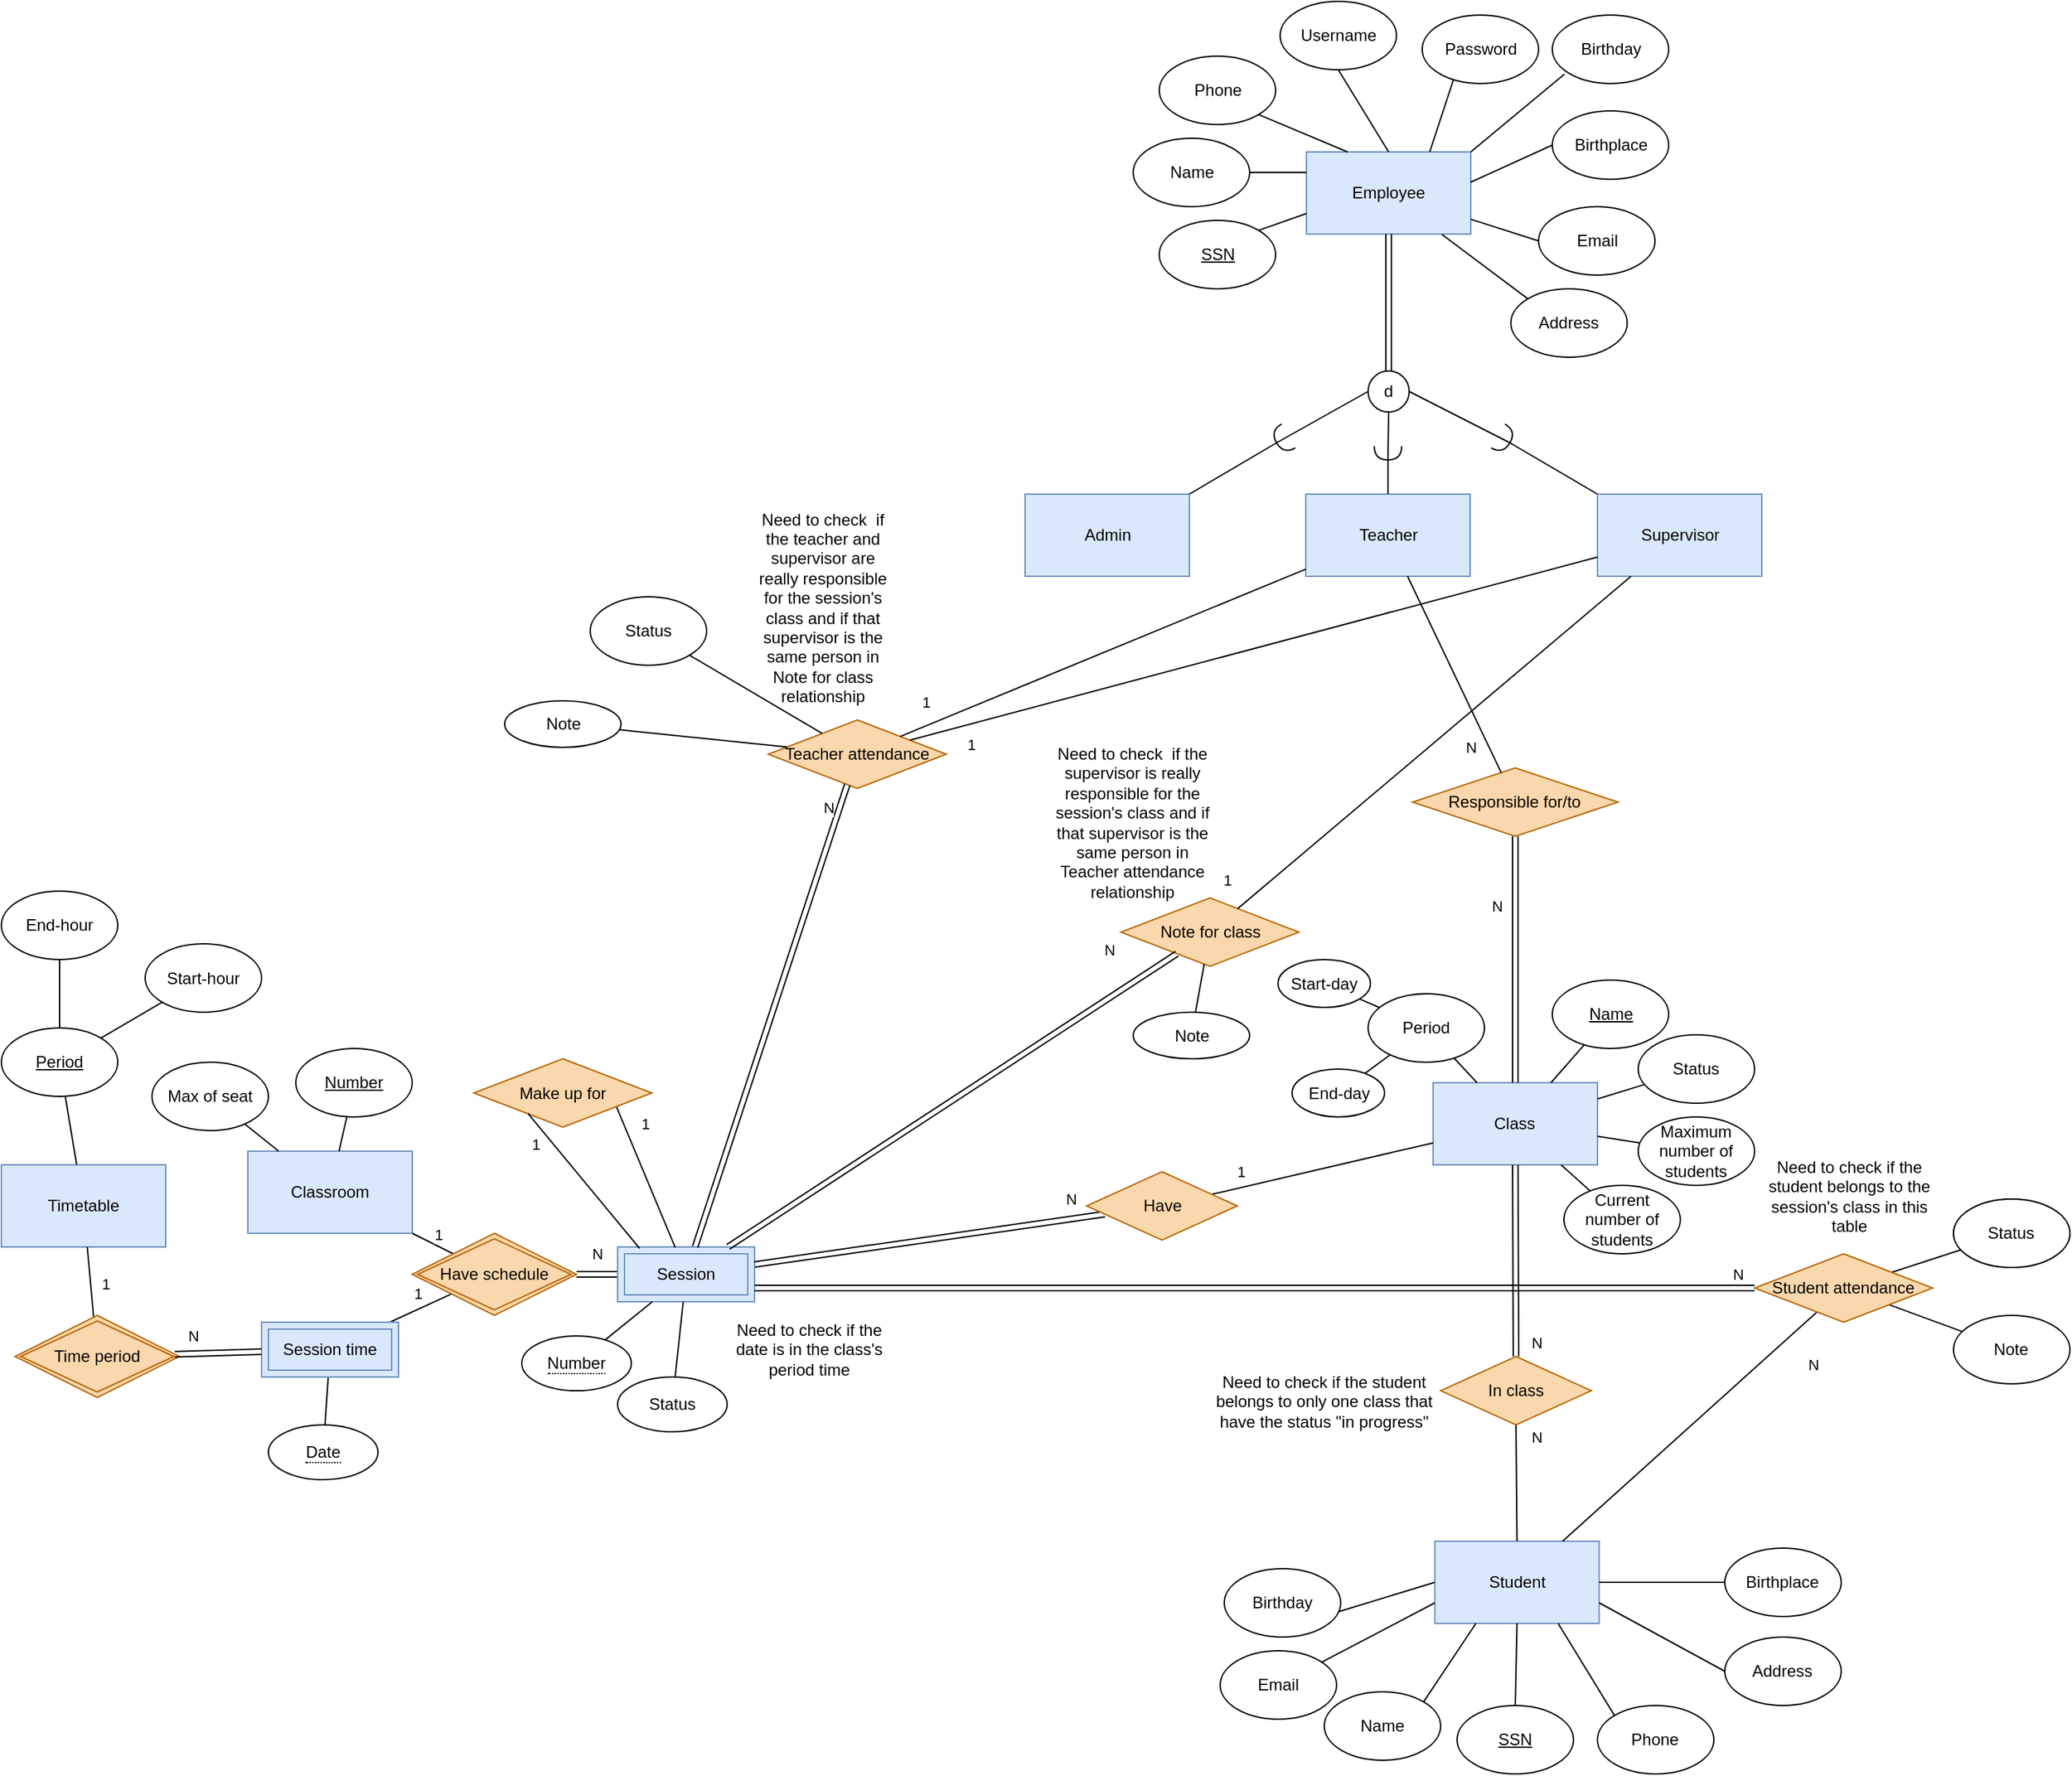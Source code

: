 <mxfile version="21.1.1" type="github" pages="2">
  <diagram id="_IRvp9Y6UCIXvQJjtKuu" name="Main">
    <mxGraphModel dx="4196" dy="4149" grid="1" gridSize="10" guides="1" tooltips="1" connect="1" arrows="1" fold="1" page="1" pageScale="1" pageWidth="827" pageHeight="1169" math="0" shadow="0">
      <root>
        <mxCell id="0" />
        <mxCell id="1" parent="0" />
        <mxCell id="NsBa4VDJcEfUwtNfSTFL-1" value="Teacher" style="rounded=0;whiteSpace=wrap;html=1;fillColor=#dae8fc;strokeColor=#6c8ebf;" parent="1" vertex="1">
          <mxGeometry x="172.5" y="-950" width="120" height="60" as="geometry" />
        </mxCell>
        <mxCell id="NsBa4VDJcEfUwtNfSTFL-2" value="Student" style="rounded=0;whiteSpace=wrap;html=1;fillColor=#dae8fc;strokeColor=#6c8ebf;" parent="1" vertex="1">
          <mxGeometry x="266.74" y="-185" width="120" height="60" as="geometry" />
        </mxCell>
        <mxCell id="NsBa4VDJcEfUwtNfSTFL-3" value="Class" style="rounded=0;whiteSpace=wrap;html=1;fillColor=#dae8fc;strokeColor=#6c8ebf;" parent="1" vertex="1">
          <mxGeometry x="265.49" y="-520" width="120" height="60" as="geometry" />
        </mxCell>
        <mxCell id="NsBa4VDJcEfUwtNfSTFL-4" value="Employee" style="rounded=0;whiteSpace=wrap;html=1;fillColor=#dae8fc;strokeColor=#6c8ebf;" parent="1" vertex="1">
          <mxGeometry x="173" y="-1200" width="120" height="60" as="geometry" />
        </mxCell>
        <mxCell id="NsBa4VDJcEfUwtNfSTFL-5" value="Supervisor" style="rounded=0;whiteSpace=wrap;html=1;fillColor=#dae8fc;strokeColor=#6c8ebf;" parent="1" vertex="1">
          <mxGeometry x="385.5" y="-950" width="120" height="60" as="geometry" />
        </mxCell>
        <mxCell id="NsBa4VDJcEfUwtNfSTFL-6" value="Admin" style="rounded=0;whiteSpace=wrap;html=1;fillColor=#dae8fc;strokeColor=#6c8ebf;" parent="1" vertex="1">
          <mxGeometry x="-32.5" y="-950" width="120" height="60" as="geometry" />
        </mxCell>
        <mxCell id="NsBa4VDJcEfUwtNfSTFL-7" value="d" style="ellipse;whiteSpace=wrap;html=1;aspect=fixed;" parent="1" vertex="1">
          <mxGeometry x="218" y="-1040" width="30" height="30" as="geometry" />
        </mxCell>
        <mxCell id="NsBa4VDJcEfUwtNfSTFL-8" value="" style="endArrow=none;html=1;rounded=0;entryX=0.5;entryY=1;entryDx=0;entryDy=0;exitX=0.5;exitY=0;exitDx=0;exitDy=0;shape=link;" parent="1" source="NsBa4VDJcEfUwtNfSTFL-7" target="NsBa4VDJcEfUwtNfSTFL-4" edge="1">
          <mxGeometry width="50" height="50" relative="1" as="geometry">
            <mxPoint x="438" y="-960" as="sourcePoint" />
            <mxPoint x="488" y="-1010" as="targetPoint" />
          </mxGeometry>
        </mxCell>
        <mxCell id="NsBa4VDJcEfUwtNfSTFL-9" value="&lt;u&gt;SSN&lt;/u&gt;" style="ellipse;whiteSpace=wrap;html=1;" parent="1" vertex="1">
          <mxGeometry x="65.5" y="-1150" width="85" height="50" as="geometry" />
        </mxCell>
        <mxCell id="NsBa4VDJcEfUwtNfSTFL-10" value="Name" style="ellipse;whiteSpace=wrap;html=1;" parent="1" vertex="1">
          <mxGeometry x="46.5" y="-1210" width="85" height="50" as="geometry" />
        </mxCell>
        <mxCell id="NsBa4VDJcEfUwtNfSTFL-11" value="Phone" style="ellipse;whiteSpace=wrap;html=1;" parent="1" vertex="1">
          <mxGeometry x="65.5" y="-1270" width="85" height="50" as="geometry" />
        </mxCell>
        <mxCell id="NsBa4VDJcEfUwtNfSTFL-12" value="Username" style="ellipse;whiteSpace=wrap;html=1;" parent="1" vertex="1">
          <mxGeometry x="153.75" y="-1310" width="85" height="50" as="geometry" />
        </mxCell>
        <mxCell id="NsBa4VDJcEfUwtNfSTFL-13" value="Password" style="ellipse;whiteSpace=wrap;html=1;" parent="1" vertex="1">
          <mxGeometry x="257.5" y="-1300" width="85" height="50" as="geometry" />
        </mxCell>
        <mxCell id="NsBa4VDJcEfUwtNfSTFL-14" value="Email" style="ellipse;whiteSpace=wrap;html=1;" parent="1" vertex="1">
          <mxGeometry x="342.5" y="-1160" width="85" height="50" as="geometry" />
        </mxCell>
        <mxCell id="NsBa4VDJcEfUwtNfSTFL-15" value="Address" style="ellipse;whiteSpace=wrap;html=1;" parent="1" vertex="1">
          <mxGeometry x="322.25" y="-1100" width="85" height="50" as="geometry" />
        </mxCell>
        <mxCell id="NsBa4VDJcEfUwtNfSTFL-16" value="" style="endArrow=none;html=1;rounded=0;entryX=1;entryY=0;entryDx=0;entryDy=0;exitX=0;exitY=0.75;exitDx=0;exitDy=0;" parent="1" source="NsBa4VDJcEfUwtNfSTFL-4" target="NsBa4VDJcEfUwtNfSTFL-9" edge="1">
          <mxGeometry width="50" height="50" relative="1" as="geometry">
            <mxPoint x="150.5" y="-1020" as="sourcePoint" />
            <mxPoint x="200.5" y="-1070" as="targetPoint" />
          </mxGeometry>
        </mxCell>
        <mxCell id="NsBa4VDJcEfUwtNfSTFL-17" value="" style="endArrow=none;html=1;rounded=0;entryX=1;entryY=0.5;entryDx=0;entryDy=0;exitX=0;exitY=0.25;exitDx=0;exitDy=0;" parent="1" source="NsBa4VDJcEfUwtNfSTFL-4" target="NsBa4VDJcEfUwtNfSTFL-10" edge="1">
          <mxGeometry width="50" height="50" relative="1" as="geometry">
            <mxPoint x="175.5" y="-1145" as="sourcePoint" />
            <mxPoint x="148.5" y="-1133" as="targetPoint" />
          </mxGeometry>
        </mxCell>
        <mxCell id="NsBa4VDJcEfUwtNfSTFL-18" value="" style="endArrow=none;html=1;rounded=0;entryX=1;entryY=1;entryDx=0;entryDy=0;exitX=0.25;exitY=0;exitDx=0;exitDy=0;" parent="1" source="NsBa4VDJcEfUwtNfSTFL-4" target="NsBa4VDJcEfUwtNfSTFL-11" edge="1">
          <mxGeometry width="50" height="50" relative="1" as="geometry">
            <mxPoint x="190.5" y="-1200" as="sourcePoint" />
            <mxPoint x="125.5" y="-1175" as="targetPoint" />
          </mxGeometry>
        </mxCell>
        <mxCell id="NsBa4VDJcEfUwtNfSTFL-19" value="" style="endArrow=none;html=1;rounded=0;entryX=0.5;entryY=1;entryDx=0;entryDy=0;exitX=0.5;exitY=0;exitDx=0;exitDy=0;" parent="1" source="NsBa4VDJcEfUwtNfSTFL-4" target="NsBa4VDJcEfUwtNfSTFL-12" edge="1">
          <mxGeometry width="50" height="50" relative="1" as="geometry">
            <mxPoint x="200.5" y="-1190" as="sourcePoint" />
            <mxPoint x="173.5" y="-1207" as="targetPoint" />
          </mxGeometry>
        </mxCell>
        <mxCell id="NsBa4VDJcEfUwtNfSTFL-20" value="" style="endArrow=none;html=1;rounded=0;entryX=0.27;entryY=0.938;entryDx=0;entryDy=0;exitX=0.75;exitY=0;exitDx=0;exitDy=0;entryPerimeter=0;" parent="1" source="NsBa4VDJcEfUwtNfSTFL-4" target="NsBa4VDJcEfUwtNfSTFL-13" edge="1">
          <mxGeometry width="50" height="50" relative="1" as="geometry">
            <mxPoint x="235.5" y="-1190" as="sourcePoint" />
            <mxPoint x="235.5" y="-1230" as="targetPoint" />
          </mxGeometry>
        </mxCell>
        <mxCell id="NsBa4VDJcEfUwtNfSTFL-21" value="" style="endArrow=none;html=1;rounded=0;entryX=0;entryY=0.5;entryDx=0;entryDy=0;" parent="1" source="NsBa4VDJcEfUwtNfSTFL-4" target="NsBa4VDJcEfUwtNfSTFL-14" edge="1">
          <mxGeometry width="50" height="50" relative="1" as="geometry">
            <mxPoint x="265.5" y="-1190" as="sourcePoint" />
            <mxPoint x="289.5" y="-1207" as="targetPoint" />
          </mxGeometry>
        </mxCell>
        <mxCell id="NsBa4VDJcEfUwtNfSTFL-22" value="" style="endArrow=none;html=1;rounded=0;entryX=0;entryY=0;entryDx=0;entryDy=0;exitX=0.824;exitY=1.004;exitDx=0;exitDy=0;exitPerimeter=0;" parent="1" source="NsBa4VDJcEfUwtNfSTFL-4" target="NsBa4VDJcEfUwtNfSTFL-15" edge="1">
          <mxGeometry width="50" height="50" relative="1" as="geometry">
            <mxPoint x="295.5" y="-1175" as="sourcePoint" />
            <mxPoint x="335.5" y="-1175" as="targetPoint" />
          </mxGeometry>
        </mxCell>
        <mxCell id="NsBa4VDJcEfUwtNfSTFL-23" value="In class" style="rhombus;whiteSpace=wrap;html=1;fillColor=#fad7ac;strokeColor=#b46504;" parent="1" vertex="1">
          <mxGeometry x="270.99" y="-320" width="110" height="50" as="geometry" />
        </mxCell>
        <mxCell id="NsBa4VDJcEfUwtNfSTFL-24" value="&lt;u&gt;Name&lt;/u&gt;" style="ellipse;whiteSpace=wrap;html=1;" parent="1" vertex="1">
          <mxGeometry x="352.5" y="-595" width="85" height="50" as="geometry" />
        </mxCell>
        <mxCell id="NsBa4VDJcEfUwtNfSTFL-25" value="Name" style="ellipse;whiteSpace=wrap;html=1;" parent="1" vertex="1">
          <mxGeometry x="185.99" y="-75" width="85" height="50" as="geometry" />
        </mxCell>
        <mxCell id="NsBa4VDJcEfUwtNfSTFL-26" value="&lt;u&gt;SSN&lt;/u&gt;" style="ellipse;whiteSpace=wrap;html=1;" parent="1" vertex="1">
          <mxGeometry x="282.99" y="-65" width="85" height="50" as="geometry" />
        </mxCell>
        <mxCell id="NsBa4VDJcEfUwtNfSTFL-27" value="Phone" style="ellipse;whiteSpace=wrap;html=1;" parent="1" vertex="1">
          <mxGeometry x="385.49" y="-65" width="85" height="50" as="geometry" />
        </mxCell>
        <mxCell id="NsBa4VDJcEfUwtNfSTFL-28" value="Email" style="ellipse;whiteSpace=wrap;html=1;" parent="1" vertex="1">
          <mxGeometry x="110" y="-105" width="85" height="50" as="geometry" />
        </mxCell>
        <mxCell id="NsBa4VDJcEfUwtNfSTFL-29" value="Address" style="ellipse;whiteSpace=wrap;html=1;" parent="1" vertex="1">
          <mxGeometry x="478.49" y="-115" width="85" height="50" as="geometry" />
        </mxCell>
        <mxCell id="NsBa4VDJcEfUwtNfSTFL-30" value="Responsible for/to" style="rhombus;whiteSpace=wrap;html=1;fillColor=#fad7ac;strokeColor=#b46504;" parent="1" vertex="1">
          <mxGeometry x="250.49" y="-750" width="150" height="50" as="geometry" />
        </mxCell>
        <mxCell id="NsBa4VDJcEfUwtNfSTFL-32" value="" style="endArrow=none;html=1;rounded=0;" parent="1" source="NsBa4VDJcEfUwtNfSTFL-24" target="NsBa4VDJcEfUwtNfSTFL-3" edge="1">
          <mxGeometry width="50" height="50" relative="1" as="geometry">
            <mxPoint x="246.49" y="-480" as="sourcePoint" />
            <mxPoint x="280.49" y="-480" as="targetPoint" />
          </mxGeometry>
        </mxCell>
        <mxCell id="NsBa4VDJcEfUwtNfSTFL-33" value="" style="endArrow=none;html=1;rounded=0;entryX=0;entryY=0.75;entryDx=0;entryDy=0;" parent="1" source="NsBa4VDJcEfUwtNfSTFL-28" target="NsBa4VDJcEfUwtNfSTFL-2" edge="1">
          <mxGeometry width="50" height="50" relative="1" as="geometry">
            <mxPoint x="170.49" y="-80.0" as="sourcePoint" />
            <mxPoint x="321.74" y="-245" as="targetPoint" />
          </mxGeometry>
        </mxCell>
        <mxCell id="NsBa4VDJcEfUwtNfSTFL-34" value="" style="endArrow=none;html=1;rounded=0;exitX=1;exitY=0.75;exitDx=0;exitDy=0;entryX=0;entryY=0.5;entryDx=0;entryDy=0;" parent="1" source="NsBa4VDJcEfUwtNfSTFL-2" target="NsBa4VDJcEfUwtNfSTFL-29" edge="1">
          <mxGeometry width="50" height="50" relative="1" as="geometry">
            <mxPoint x="271.74" y="-195" as="sourcePoint" />
            <mxPoint x="321.74" y="-245" as="targetPoint" />
          </mxGeometry>
        </mxCell>
        <mxCell id="NsBa4VDJcEfUwtNfSTFL-35" value="" style="endArrow=none;html=1;rounded=0;exitX=1;exitY=0;exitDx=0;exitDy=0;entryX=0.25;entryY=1;entryDx=0;entryDy=0;" parent="1" source="NsBa4VDJcEfUwtNfSTFL-25" target="NsBa4VDJcEfUwtNfSTFL-2" edge="1">
          <mxGeometry width="50" height="50" relative="1" as="geometry">
            <mxPoint x="271.74" y="-195" as="sourcePoint" />
            <mxPoint x="321.74" y="-245" as="targetPoint" />
          </mxGeometry>
        </mxCell>
        <mxCell id="NsBa4VDJcEfUwtNfSTFL-36" value="" style="endArrow=none;html=1;rounded=0;exitX=0.5;exitY=0;exitDx=0;exitDy=0;entryX=0.5;entryY=1;entryDx=0;entryDy=0;" parent="1" source="NsBa4VDJcEfUwtNfSTFL-26" target="NsBa4VDJcEfUwtNfSTFL-2" edge="1">
          <mxGeometry width="50" height="50" relative="1" as="geometry">
            <mxPoint x="264.74" y="-98" as="sourcePoint" />
            <mxPoint x="276.74" y="-115" as="targetPoint" />
          </mxGeometry>
        </mxCell>
        <mxCell id="NsBa4VDJcEfUwtNfSTFL-37" value="" style="endArrow=none;html=1;rounded=0;exitX=0;exitY=0;exitDx=0;exitDy=0;entryX=0.75;entryY=1;entryDx=0;entryDy=0;" parent="1" source="NsBa4VDJcEfUwtNfSTFL-27" target="NsBa4VDJcEfUwtNfSTFL-2" edge="1">
          <mxGeometry width="50" height="50" relative="1" as="geometry">
            <mxPoint x="264.74" y="-98" as="sourcePoint" />
            <mxPoint x="276.74" y="-115" as="targetPoint" />
          </mxGeometry>
        </mxCell>
        <mxCell id="NsBa4VDJcEfUwtNfSTFL-38" value="" style="endArrow=none;html=1;rounded=0;" parent="1" source="NsBa4VDJcEfUwtNfSTFL-30" target="NsBa4VDJcEfUwtNfSTFL-1" edge="1">
          <mxGeometry width="50" height="50" relative="1" as="geometry">
            <mxPoint x="105" y="-510" as="sourcePoint" />
            <mxPoint x="155" y="-560" as="targetPoint" />
          </mxGeometry>
        </mxCell>
        <mxCell id="NsBa4VDJcEfUwtNfSTFL-39" value="N" style="edgeLabel;html=1;align=center;verticalAlign=middle;resizable=0;points=[];" parent="NsBa4VDJcEfUwtNfSTFL-38" connectable="0" vertex="1">
          <mxGeometry x="-0.582" y="1" relative="1" as="geometry">
            <mxPoint x="-7" y="11" as="offset" />
          </mxGeometry>
        </mxCell>
        <mxCell id="NsBa4VDJcEfUwtNfSTFL-40" value="" style="endArrow=none;html=1;rounded=0;exitX=1;exitY=0.5;exitDx=0;exitDy=0;entryX=0;entryY=0.5;entryDx=0;entryDy=0;startArrow=none;exitPerimeter=0;" parent="1" source="NsBa4VDJcEfUwtNfSTFL-58" target="NsBa4VDJcEfUwtNfSTFL-7" edge="1">
          <mxGeometry width="50" height="50" relative="1" as="geometry">
            <mxPoint x="317.5" y="-850" as="sourcePoint" />
            <mxPoint x="367.5" y="-900" as="targetPoint" />
          </mxGeometry>
        </mxCell>
        <mxCell id="NsBa4VDJcEfUwtNfSTFL-41" value="" style="endArrow=none;html=1;rounded=0;exitX=1;exitY=0.5;exitDx=0;exitDy=0;entryX=0.5;entryY=1;entryDx=0;entryDy=0;startArrow=none;exitPerimeter=0;" parent="1" source="NsBa4VDJcEfUwtNfSTFL-60" target="NsBa4VDJcEfUwtNfSTFL-7" edge="1">
          <mxGeometry width="50" height="50" relative="1" as="geometry">
            <mxPoint x="97.5" y="-940" as="sourcePoint" />
            <mxPoint x="232.5" y="-1015" as="targetPoint" />
          </mxGeometry>
        </mxCell>
        <mxCell id="NsBa4VDJcEfUwtNfSTFL-42" value="" style="endArrow=none;html=1;rounded=0;entryX=1;entryY=0.5;entryDx=0;entryDy=0;exitX=1;exitY=0.5;exitDx=0;exitDy=0;startArrow=none;exitPerimeter=0;" parent="1" source="NsBa4VDJcEfUwtNfSTFL-62" target="NsBa4VDJcEfUwtNfSTFL-7" edge="1">
          <mxGeometry width="50" height="50" relative="1" as="geometry">
            <mxPoint x="387.5" y="-920" as="sourcePoint" />
            <mxPoint x="437.5" y="-970" as="targetPoint" />
          </mxGeometry>
        </mxCell>
        <mxCell id="NsBa4VDJcEfUwtNfSTFL-44" value="" style="endArrow=none;html=1;rounded=0;shape=link;" parent="1" source="NsBa4VDJcEfUwtNfSTFL-30" target="NsBa4VDJcEfUwtNfSTFL-3" edge="1">
          <mxGeometry width="50" height="50" relative="1" as="geometry">
            <mxPoint x="150.49" y="-560" as="sourcePoint" />
            <mxPoint x="320.49" y="-600" as="targetPoint" />
          </mxGeometry>
        </mxCell>
        <mxCell id="NsBa4VDJcEfUwtNfSTFL-45" value="N" style="edgeLabel;html=1;align=center;verticalAlign=middle;resizable=0;points=[];" parent="NsBa4VDJcEfUwtNfSTFL-44" connectable="0" vertex="1">
          <mxGeometry x="-0.265" y="-3" relative="1" as="geometry">
            <mxPoint x="-11" y="-15" as="offset" />
          </mxGeometry>
        </mxCell>
        <mxCell id="NsBa4VDJcEfUwtNfSTFL-52" value="" style="endArrow=none;html=1;rounded=0;entryX=0.5;entryY=1;entryDx=0;entryDy=0;exitX=0.5;exitY=0;exitDx=0;exitDy=0;shape=link;" parent="1" source="NsBa4VDJcEfUwtNfSTFL-23" target="NsBa4VDJcEfUwtNfSTFL-3" edge="1">
          <mxGeometry width="50" height="50" relative="1" as="geometry">
            <mxPoint x="310.49" y="-290" as="sourcePoint" />
            <mxPoint x="360.49" y="-340" as="targetPoint" />
          </mxGeometry>
        </mxCell>
        <mxCell id="NsBa4VDJcEfUwtNfSTFL-53" value="" style="endArrow=none;html=1;rounded=0;entryX=0.5;entryY=1;entryDx=0;entryDy=0;exitX=0.5;exitY=0;exitDx=0;exitDy=0;" parent="1" source="NsBa4VDJcEfUwtNfSTFL-2" target="NsBa4VDJcEfUwtNfSTFL-23" edge="1">
          <mxGeometry width="50" height="50" relative="1" as="geometry">
            <mxPoint x="310.49" y="-290" as="sourcePoint" />
            <mxPoint x="320.49" y="-320" as="targetPoint" />
          </mxGeometry>
        </mxCell>
        <mxCell id="NsBa4VDJcEfUwtNfSTFL-54" value="N" style="edgeLabel;html=1;align=center;verticalAlign=middle;resizable=0;points=[];" parent="NsBa4VDJcEfUwtNfSTFL-53" connectable="0" vertex="1">
          <mxGeometry x="0.312" y="2" relative="1" as="geometry">
            <mxPoint x="17" y="-89" as="offset" />
          </mxGeometry>
        </mxCell>
        <mxCell id="NsBa4VDJcEfUwtNfSTFL-55" value="N" style="edgeLabel;html=1;align=center;verticalAlign=middle;resizable=0;points=[];" parent="NsBa4VDJcEfUwtNfSTFL-53" connectable="0" vertex="1">
          <mxGeometry x="0.266" y="-3" relative="1" as="geometry">
            <mxPoint x="11" y="-22" as="offset" />
          </mxGeometry>
        </mxCell>
        <mxCell id="NsBa4VDJcEfUwtNfSTFL-57" value="" style="endArrow=none;html=1;rounded=0;exitX=1;exitY=0;exitDx=0;exitDy=0;entryX=1;entryY=0.5;entryDx=0;entryDy=0;entryPerimeter=0;" parent="1" source="NsBa4VDJcEfUwtNfSTFL-6" target="NsBa4VDJcEfUwtNfSTFL-58" edge="1">
          <mxGeometry width="50" height="50" relative="1" as="geometry">
            <mxPoint x="87.5" y="-950" as="sourcePoint" />
            <mxPoint x="218.5" y="-1025" as="targetPoint" />
          </mxGeometry>
        </mxCell>
        <mxCell id="NsBa4VDJcEfUwtNfSTFL-58" value="" style="shape=requiredInterface;html=1;verticalLabelPosition=bottom;sketch=0;rotation=-210;" parent="1" vertex="1">
          <mxGeometry x="150.5" y="-1000" width="10" height="20" as="geometry" />
        </mxCell>
        <mxCell id="NsBa4VDJcEfUwtNfSTFL-59" value="" style="endArrow=none;html=1;rounded=0;exitX=0.5;exitY=0;exitDx=0;exitDy=0;entryX=1;entryY=0.5;entryDx=0;entryDy=0;entryPerimeter=0;" parent="1" source="NsBa4VDJcEfUwtNfSTFL-1" target="NsBa4VDJcEfUwtNfSTFL-60" edge="1">
          <mxGeometry width="50" height="50" relative="1" as="geometry">
            <mxPoint x="232.5" y="-950" as="sourcePoint" />
            <mxPoint x="233.5" y="-1010" as="targetPoint" />
          </mxGeometry>
        </mxCell>
        <mxCell id="NsBa4VDJcEfUwtNfSTFL-60" value="" style="shape=requiredInterface;html=1;verticalLabelPosition=bottom;sketch=0;rotation=90;" parent="1" vertex="1">
          <mxGeometry x="227.5" y="-990" width="10" height="20" as="geometry" />
        </mxCell>
        <mxCell id="NsBa4VDJcEfUwtNfSTFL-61" value="" style="endArrow=none;html=1;rounded=0;entryX=1;entryY=0.5;entryDx=0;entryDy=0;exitX=0;exitY=0;exitDx=0;exitDy=0;" parent="1" source="NsBa4VDJcEfUwtNfSTFL-5" target="NsBa4VDJcEfUwtNfSTFL-62" edge="1">
          <mxGeometry width="50" height="50" relative="1" as="geometry">
            <mxPoint x="382.5" y="-950" as="sourcePoint" />
            <mxPoint x="248.5" y="-1025" as="targetPoint" />
          </mxGeometry>
        </mxCell>
        <mxCell id="NsBa4VDJcEfUwtNfSTFL-62" value="" style="shape=requiredInterface;html=1;verticalLabelPosition=bottom;sketch=0;rotation=30;" parent="1" vertex="1">
          <mxGeometry x="312.25" y="-1000" width="10" height="20" as="geometry" />
        </mxCell>
        <mxCell id="NsBa4VDJcEfUwtNfSTFL-74" value="Classroom" style="rounded=0;whiteSpace=wrap;html=1;fillColor=#dae8fc;strokeColor=#6C8EBF;" parent="1" vertex="1">
          <mxGeometry x="-600" y="-470" width="120" height="60" as="geometry" />
        </mxCell>
        <mxCell id="NsBa4VDJcEfUwtNfSTFL-75" value="&lt;u&gt;Number&lt;/u&gt;" style="ellipse;whiteSpace=wrap;html=1;" parent="1" vertex="1">
          <mxGeometry x="-565" y="-545" width="85" height="50" as="geometry" />
        </mxCell>
        <mxCell id="NsBa4VDJcEfUwtNfSTFL-76" value="" style="endArrow=none;html=1;rounded=0;" parent="1" source="NsBa4VDJcEfUwtNfSTFL-75" target="NsBa4VDJcEfUwtNfSTFL-74" edge="1">
          <mxGeometry width="50" height="50" relative="1" as="geometry">
            <mxPoint x="-83" y="-265" as="sourcePoint" />
            <mxPoint x="-33" y="-315" as="targetPoint" />
          </mxGeometry>
        </mxCell>
        <mxCell id="NsBa4VDJcEfUwtNfSTFL-77" value="" style="endArrow=none;html=1;rounded=0;" parent="1" source="Xa7vmcvFHaN_zs3zjcBk-12" target="Xa7vmcvFHaN_zs3zjcBk-13" edge="1">
          <mxGeometry width="50" height="50" relative="1" as="geometry">
            <mxPoint x="-540" y="-285" as="sourcePoint" />
            <mxPoint x="-540" y="-235" as="targetPoint" />
          </mxGeometry>
        </mxCell>
        <mxCell id="NsBa4VDJcEfUwtNfSTFL-82" value="&lt;span style=&quot;font-weight: normal;&quot;&gt;End-day&lt;/span&gt;" style="ellipse;whiteSpace=wrap;html=1;" parent="1" vertex="1">
          <mxGeometry x="162.5" y="-530" width="67.5" height="35" as="geometry" />
        </mxCell>
        <mxCell id="NsBa4VDJcEfUwtNfSTFL-83" value="" style="endArrow=none;html=1;rounded=0;" parent="1" source="NsBa4VDJcEfUwtNfSTFL-117" target="NsBa4VDJcEfUwtNfSTFL-116" edge="1">
          <mxGeometry width="50" height="50" relative="1" as="geometry">
            <mxPoint x="99.997" y="-587.008" as="sourcePoint" />
            <mxPoint x="275.49" y="-510" as="targetPoint" />
          </mxGeometry>
        </mxCell>
        <mxCell id="NsBa4VDJcEfUwtNfSTFL-84" value="" style="endArrow=none;html=1;rounded=0;" parent="1" source="NsBa4VDJcEfUwtNfSTFL-82" target="NsBa4VDJcEfUwtNfSTFL-116" edge="1">
          <mxGeometry width="50" height="50" relative="1" as="geometry">
            <mxPoint x="416.49" y="-527" as="sourcePoint" />
            <mxPoint x="395.49" y="-510" as="targetPoint" />
          </mxGeometry>
        </mxCell>
        <mxCell id="NsBa4VDJcEfUwtNfSTFL-97" value="Birthday" style="ellipse;whiteSpace=wrap;html=1;" parent="1" vertex="1">
          <mxGeometry x="352.5" y="-1300" width="85" height="50" as="geometry" />
        </mxCell>
        <mxCell id="NsBa4VDJcEfUwtNfSTFL-98" value="Birthplace" style="ellipse;whiteSpace=wrap;html=1;" parent="1" vertex="1">
          <mxGeometry x="352.5" y="-1230" width="85" height="50" as="geometry" />
        </mxCell>
        <mxCell id="NsBa4VDJcEfUwtNfSTFL-99" value="" style="endArrow=none;html=1;rounded=0;entryX=0;entryY=0.5;entryDx=0;entryDy=0;exitX=0.999;exitY=0.369;exitDx=0;exitDy=0;exitPerimeter=0;" parent="1" source="NsBa4VDJcEfUwtNfSTFL-4" target="NsBa4VDJcEfUwtNfSTFL-98" edge="1">
          <mxGeometry width="50" height="50" relative="1" as="geometry">
            <mxPoint x="303.5" y="-1141" as="sourcePoint" />
            <mxPoint x="352.5" y="-1125" as="targetPoint" />
          </mxGeometry>
        </mxCell>
        <mxCell id="NsBa4VDJcEfUwtNfSTFL-100" value="" style="endArrow=none;html=1;rounded=0;entryX=0.105;entryY=0.862;entryDx=0;entryDy=0;exitX=1;exitY=0;exitDx=0;exitDy=0;entryPerimeter=0;" parent="1" source="NsBa4VDJcEfUwtNfSTFL-4" target="NsBa4VDJcEfUwtNfSTFL-97" edge="1">
          <mxGeometry width="50" height="50" relative="1" as="geometry">
            <mxPoint x="302.5" y="-1168" as="sourcePoint" />
            <mxPoint x="362.5" y="-1195" as="targetPoint" />
          </mxGeometry>
        </mxCell>
        <mxCell id="NsBa4VDJcEfUwtNfSTFL-101" value="Birthday" style="ellipse;whiteSpace=wrap;html=1;" parent="1" vertex="1">
          <mxGeometry x="112.99" y="-165" width="85" height="50" as="geometry" />
        </mxCell>
        <mxCell id="NsBa4VDJcEfUwtNfSTFL-102" value="Birthplace" style="ellipse;whiteSpace=wrap;html=1;" parent="1" vertex="1">
          <mxGeometry x="478.49" y="-180" width="85" height="50" as="geometry" />
        </mxCell>
        <mxCell id="NsBa4VDJcEfUwtNfSTFL-103" value="" style="endArrow=none;html=1;rounded=0;entryX=0;entryY=0.5;entryDx=0;entryDy=0;exitX=0.976;exitY=0.632;exitDx=0;exitDy=0;exitPerimeter=0;" parent="1" source="NsBa4VDJcEfUwtNfSTFL-101" target="NsBa4VDJcEfUwtNfSTFL-2" edge="1">
          <mxGeometry width="50" height="50" relative="1" as="geometry">
            <mxPoint x="200.49" y="-145" as="sourcePoint" />
            <mxPoint x="276.49" y="-130" as="targetPoint" />
          </mxGeometry>
        </mxCell>
        <mxCell id="NsBa4VDJcEfUwtNfSTFL-104" value="" style="endArrow=none;html=1;rounded=0;exitX=1;exitY=0.5;exitDx=0;exitDy=0;entryX=0;entryY=0.5;entryDx=0;entryDy=0;" parent="1" source="NsBa4VDJcEfUwtNfSTFL-2" target="NsBa4VDJcEfUwtNfSTFL-102" edge="1">
          <mxGeometry width="50" height="50" relative="1" as="geometry">
            <mxPoint x="396.49" y="-130" as="sourcePoint" />
            <mxPoint x="480.49" y="-90" as="targetPoint" />
          </mxGeometry>
        </mxCell>
        <mxCell id="NsBa4VDJcEfUwtNfSTFL-112" value="1" style="endArrow=none;html=1;rounded=0;" parent="1" source="5-32U8j99or0GstQlVqZ-1" target="NsBa4VDJcEfUwtNfSTFL-74" edge="1">
          <mxGeometry x="-0.048" y="-8" width="50" height="50" relative="1" as="geometry">
            <mxPoint x="-452.5" y="-392.5" as="sourcePoint" />
            <mxPoint x="21" y="-275" as="targetPoint" />
            <mxPoint as="offset" />
          </mxGeometry>
        </mxCell>
        <mxCell id="NsBa4VDJcEfUwtNfSTFL-113" value="1" style="endArrow=none;html=1;rounded=0;" parent="1" source="5-32U8j99or0GstQlVqZ-1" target="Xa7vmcvFHaN_zs3zjcBk-12" edge="1">
          <mxGeometry x="-0.099" y="-11" width="50" height="50" relative="1" as="geometry">
            <mxPoint x="-440" y="-363" as="sourcePoint" />
            <mxPoint x="-484.615" y="-345" as="targetPoint" />
            <mxPoint as="offset" />
          </mxGeometry>
        </mxCell>
        <mxCell id="NsBa4VDJcEfUwtNfSTFL-116" value="Period" style="ellipse;whiteSpace=wrap;html=1;" parent="1" vertex="1">
          <mxGeometry x="218" y="-585" width="85" height="50" as="geometry" />
        </mxCell>
        <mxCell id="NsBa4VDJcEfUwtNfSTFL-117" value="Start-day" style="ellipse;whiteSpace=wrap;html=1;" parent="1" vertex="1">
          <mxGeometry x="152.24" y="-610" width="67.5" height="35" as="geometry" />
        </mxCell>
        <mxCell id="NsBa4VDJcEfUwtNfSTFL-118" value="" style="endArrow=none;html=1;rounded=0;" parent="1" source="NsBa4VDJcEfUwtNfSTFL-3" target="NsBa4VDJcEfUwtNfSTFL-116" edge="1">
          <mxGeometry width="50" height="50" relative="1" as="geometry">
            <mxPoint x="372.49" y="-527" as="sourcePoint" />
            <mxPoint x="365.49" y="-510" as="targetPoint" />
          </mxGeometry>
        </mxCell>
        <mxCell id="NsBa4VDJcEfUwtNfSTFL-121" value="N" style="endArrow=none;html=1;rounded=0;shape=link;" parent="1" source="5-32U8j99or0GstQlVqZ-1" target="LoS6PslLuwaPHfb9e8Ou-1" edge="1">
          <mxGeometry x="-0.009" y="15" width="50" height="50" relative="1" as="geometry">
            <mxPoint x="-370" y="-380" as="sourcePoint" />
            <mxPoint x="-289.28" y="-380.4" as="targetPoint" />
            <mxPoint as="offset" />
          </mxGeometry>
        </mxCell>
        <mxCell id="LoS6PslLuwaPHfb9e8Ou-1" value="Session" style="shape=ext;margin=3;double=1;whiteSpace=wrap;html=1;align=center;fillColor=#DAE8FC;strokeColor=#6C8EBF;" parent="1" vertex="1">
          <mxGeometry x="-330" y="-400" width="100" height="40" as="geometry" />
        </mxCell>
        <mxCell id="LoS6PslLuwaPHfb9e8Ou-4" value="N" style="endArrow=none;html=1;rounded=0;shape=link;" parent="1" source="LoS6PslLuwaPHfb9e8Ou-1" target="5-32U8j99or0GstQlVqZ-3" edge="1">
          <mxGeometry x="0.818" y="14" width="50" height="50" relative="1" as="geometry">
            <mxPoint x="-220" y="-415" as="sourcePoint" />
            <mxPoint x="-188.75" y="-415" as="targetPoint" />
            <mxPoint as="offset" />
          </mxGeometry>
        </mxCell>
        <mxCell id="LoS6PslLuwaPHfb9e8Ou-5" value="" style="endArrow=none;html=1;rounded=0;" parent="1" source="5-32U8j99or0GstQlVqZ-3" target="NsBa4VDJcEfUwtNfSTFL-3" edge="1">
          <mxGeometry width="50" height="50" relative="1" as="geometry">
            <mxPoint x="216.74" y="-430" as="sourcePoint" />
            <mxPoint x="518.49" y="-720" as="targetPoint" />
          </mxGeometry>
        </mxCell>
        <mxCell id="LoS6PslLuwaPHfb9e8Ou-6" value="1" style="edgeLabel;html=1;align=center;verticalAlign=middle;resizable=0;points=[];" parent="LoS6PslLuwaPHfb9e8Ou-5" connectable="0" vertex="1">
          <mxGeometry x="-0.582" y="1" relative="1" as="geometry">
            <mxPoint x="-13" y="-8" as="offset" />
          </mxGeometry>
        </mxCell>
        <mxCell id="LoS6PslLuwaPHfb9e8Ou-9" value="&lt;span style=&quot;border-bottom: 1px dotted&quot;&gt;Number&lt;/span&gt;" style="ellipse;whiteSpace=wrap;html=1;align=center;" parent="1" vertex="1">
          <mxGeometry x="-400" y="-335" width="80" height="40" as="geometry" />
        </mxCell>
        <mxCell id="LoS6PslLuwaPHfb9e8Ou-10" value="" style="endArrow=none;html=1;rounded=0;" parent="1" source="LoS6PslLuwaPHfb9e8Ou-9" target="LoS6PslLuwaPHfb9e8Ou-1" edge="1">
          <mxGeometry width="50" height="50" relative="1" as="geometry">
            <mxPoint x="-246" y="-520" as="sourcePoint" />
            <mxPoint x="-189" y="-495" as="targetPoint" />
          </mxGeometry>
        </mxCell>
        <mxCell id="LoS6PslLuwaPHfb9e8Ou-13" value="" style="endArrow=none;html=1;rounded=0;" parent="1" source="NsBa4VDJcEfUwtNfSTFL-2" target="LoS6PslLuwaPHfb9e8Ou-7" edge="1">
          <mxGeometry width="50" height="50" relative="1" as="geometry">
            <mxPoint x="336.49" y="-230" as="sourcePoint" />
            <mxPoint x="336.49" y="-260" as="targetPoint" />
          </mxGeometry>
        </mxCell>
        <mxCell id="LoS6PslLuwaPHfb9e8Ou-15" value="N" style="edgeLabel;html=1;align=center;verticalAlign=middle;resizable=0;points=[];" parent="LoS6PslLuwaPHfb9e8Ou-13" connectable="0" vertex="1">
          <mxGeometry x="0.266" y="-3" relative="1" as="geometry">
            <mxPoint x="63" y="-25" as="offset" />
          </mxGeometry>
        </mxCell>
        <mxCell id="LoS6PslLuwaPHfb9e8Ou-20" value="Status" style="ellipse;whiteSpace=wrap;html=1;" parent="1" vertex="1">
          <mxGeometry x="645.49" y="-435" width="85" height="50" as="geometry" />
        </mxCell>
        <mxCell id="LoS6PslLuwaPHfb9e8Ou-21" value="Note" style="ellipse;whiteSpace=wrap;html=1;" parent="1" vertex="1">
          <mxGeometry x="645.49" y="-350" width="85" height="50" as="geometry" />
        </mxCell>
        <mxCell id="LoS6PslLuwaPHfb9e8Ou-22" value="" style="endArrow=none;html=1;rounded=0;" parent="1" source="LoS6PslLuwaPHfb9e8Ou-20" target="LoS6PslLuwaPHfb9e8Ou-7" edge="1">
          <mxGeometry width="50" height="50" relative="1" as="geometry">
            <mxPoint x="275.49" y="-495" as="sourcePoint" />
            <mxPoint x="199.49" y="-500" as="targetPoint" />
          </mxGeometry>
        </mxCell>
        <mxCell id="LoS6PslLuwaPHfb9e8Ou-24" value="" style="endArrow=none;html=1;rounded=0;" parent="1" source="LoS6PslLuwaPHfb9e8Ou-21" target="LoS6PslLuwaPHfb9e8Ou-7" edge="1">
          <mxGeometry width="50" height="50" relative="1" as="geometry">
            <mxPoint x="695.49" y="-345" as="sourcePoint" />
            <mxPoint x="641.49" y="-378" as="targetPoint" />
          </mxGeometry>
        </mxCell>
        <mxCell id="LoS6PslLuwaPHfb9e8Ou-7" value="Student attendance" style="rhombus;whiteSpace=wrap;html=1;fillColor=#fad7ac;strokeColor=#b46504;" parent="1" vertex="1">
          <mxGeometry x="500.24" y="-395" width="130" height="50" as="geometry" />
        </mxCell>
        <mxCell id="5-32U8j99or0GstQlVqZ-1" value="Have schedule" style="shape=rhombus;double=1;perimeter=rhombusPerimeter;whiteSpace=wrap;html=1;align=center;fillColor=#FAD7AC;strokeColor=#B46504;" parent="1" vertex="1">
          <mxGeometry x="-480" y="-410" width="120" height="60" as="geometry" />
        </mxCell>
        <mxCell id="5-32U8j99or0GstQlVqZ-3" value="Have" style="rhombus;whiteSpace=wrap;html=1;fillColor=#fad7ac;strokeColor=#b46504;" parent="1" vertex="1">
          <mxGeometry x="12.5" y="-455" width="110" height="50" as="geometry" />
        </mxCell>
        <mxCell id="dLddTE17kFlnMx9GV489-3" value="Status" style="ellipse;whiteSpace=wrap;html=1;" parent="1" vertex="1">
          <mxGeometry x="415.24" y="-555" width="85" height="50" as="geometry" />
        </mxCell>
        <mxCell id="dLddTE17kFlnMx9GV489-4" value="" style="endArrow=none;html=1;rounded=0;" parent="1" source="dLddTE17kFlnMx9GV489-3" target="NsBa4VDJcEfUwtNfSTFL-3" edge="1">
          <mxGeometry width="50" height="50" relative="1" as="geometry">
            <mxPoint x="280.49" y="-547" as="sourcePoint" />
            <mxPoint x="297.49" y="-509" as="targetPoint" />
          </mxGeometry>
        </mxCell>
        <mxCell id="yOx9B2AxObz_JR-XIYCs-1" value="Need to check if the student belongs to the session&#39;s class in this table" style="text;html=1;strokeColor=none;fillColor=none;align=center;verticalAlign=middle;whiteSpace=wrap;rounded=0;" parent="1" vertex="1">
          <mxGeometry x="507.63" y="-460" width="122.61" height="45" as="geometry" />
        </mxCell>
        <mxCell id="yOx9B2AxObz_JR-XIYCs-2" value="Need to check if the date is in the class&#39;s period time" style="text;html=1;strokeColor=none;fillColor=none;align=center;verticalAlign=middle;whiteSpace=wrap;rounded=0;" parent="1" vertex="1">
          <mxGeometry x="-250" y="-345" width="120" height="40" as="geometry" />
        </mxCell>
        <mxCell id="yOx9B2AxObz_JR-XIYCs-3" value="Need to check if the student belongs to only one class that have the status &quot;in progress&quot;" style="text;html=1;strokeColor=none;fillColor=none;align=center;verticalAlign=middle;whiteSpace=wrap;rounded=0;" parent="1" vertex="1">
          <mxGeometry x="100.99" y="-310" width="170" height="45" as="geometry" />
        </mxCell>
        <mxCell id="fqYqqV2FEP6NsdqzG0RD-1" value="Teacher attendance" style="rhombus;whiteSpace=wrap;html=1;fillColor=#fad7ac;strokeColor=#b46504;" parent="1" vertex="1">
          <mxGeometry x="-220" y="-785" width="130" height="50" as="geometry" />
        </mxCell>
        <mxCell id="fqYqqV2FEP6NsdqzG0RD-3" value="" style="endArrow=none;html=1;rounded=0;shape=link;" parent="1" source="LoS6PslLuwaPHfb9e8Ou-1" target="fqYqqV2FEP6NsdqzG0RD-1" edge="1">
          <mxGeometry width="50" height="50" relative="1" as="geometry">
            <mxPoint x="100" y="-480" as="sourcePoint" />
            <mxPoint x="150" y="-530" as="targetPoint" />
          </mxGeometry>
        </mxCell>
        <mxCell id="fqYqqV2FEP6NsdqzG0RD-7" value="N" style="edgeLabel;html=1;align=center;verticalAlign=middle;resizable=0;points=[];" parent="fqYqqV2FEP6NsdqzG0RD-3" connectable="0" vertex="1">
          <mxGeometry x="0.364" relative="1" as="geometry">
            <mxPoint x="21" y="-91" as="offset" />
          </mxGeometry>
        </mxCell>
        <mxCell id="fqYqqV2FEP6NsdqzG0RD-4" value="" style="endArrow=none;html=1;rounded=0;" parent="1" source="fqYqqV2FEP6NsdqzG0RD-1" target="NsBa4VDJcEfUwtNfSTFL-1" edge="1">
          <mxGeometry width="50" height="50" relative="1" as="geometry">
            <mxPoint x="110" y="-580" as="sourcePoint" />
            <mxPoint x="160" y="-630" as="targetPoint" />
          </mxGeometry>
        </mxCell>
        <mxCell id="fqYqqV2FEP6NsdqzG0RD-9" value="1" style="edgeLabel;html=1;align=center;verticalAlign=middle;resizable=0;points=[];" parent="fqYqqV2FEP6NsdqzG0RD-4" connectable="0" vertex="1">
          <mxGeometry x="-0.664" y="2" relative="1" as="geometry">
            <mxPoint x="-31" y="-3" as="offset" />
          </mxGeometry>
        </mxCell>
        <mxCell id="fqYqqV2FEP6NsdqzG0RD-5" value="" style="endArrow=none;html=1;rounded=0;" parent="1" source="fqYqqV2FEP6NsdqzG0RD-1" target="NsBa4VDJcEfUwtNfSTFL-5" edge="1">
          <mxGeometry width="50" height="50" relative="1" as="geometry">
            <mxPoint x="-244" y="-630" as="sourcePoint" />
            <mxPoint x="190" y="-880" as="targetPoint" />
          </mxGeometry>
        </mxCell>
        <mxCell id="fqYqqV2FEP6NsdqzG0RD-8" value="1" style="edgeLabel;html=1;align=center;verticalAlign=middle;resizable=0;points=[];" parent="fqYqqV2FEP6NsdqzG0RD-5" connectable="0" vertex="1">
          <mxGeometry x="-0.721" y="-1" relative="1" as="geometry">
            <mxPoint x="-26" y="21" as="offset" />
          </mxGeometry>
        </mxCell>
        <mxCell id="fqYqqV2FEP6NsdqzG0RD-6" value="Note for class" style="rhombus;whiteSpace=wrap;html=1;fillColor=#fad7ac;strokeColor=#b46504;" parent="1" vertex="1">
          <mxGeometry x="37.5" y="-655" width="130" height="50" as="geometry" />
        </mxCell>
        <mxCell id="fqYqqV2FEP6NsdqzG0RD-10" value="Status" style="ellipse;whiteSpace=wrap;html=1;" parent="1" vertex="1">
          <mxGeometry x="645.49" y="-435" width="85" height="50" as="geometry" />
        </mxCell>
        <mxCell id="fqYqqV2FEP6NsdqzG0RD-11" value="Status" style="ellipse;whiteSpace=wrap;html=1;" parent="1" vertex="1">
          <mxGeometry x="-350" y="-875" width="85" height="50" as="geometry" />
        </mxCell>
        <mxCell id="fqYqqV2FEP6NsdqzG0RD-12" value="" style="endArrow=none;html=1;rounded=0;" parent="1" source="fqYqqV2FEP6NsdqzG0RD-11" target="fqYqqV2FEP6NsdqzG0RD-1" edge="1">
          <mxGeometry width="50" height="50" relative="1" as="geometry">
            <mxPoint x="49.5" y="-629.36" as="sourcePoint" />
            <mxPoint x="99.5" y="-679.36" as="targetPoint" />
          </mxGeometry>
        </mxCell>
        <mxCell id="fqYqqV2FEP6NsdqzG0RD-13" value="" style="endArrow=none;html=1;rounded=0;" parent="1" source="fqYqqV2FEP6NsdqzG0RD-6" target="NsBa4VDJcEfUwtNfSTFL-5" edge="1">
          <mxGeometry width="50" height="50" relative="1" as="geometry">
            <mxPoint x="190" y="-610" as="sourcePoint" />
            <mxPoint x="240" y="-660" as="targetPoint" />
          </mxGeometry>
        </mxCell>
        <mxCell id="fqYqqV2FEP6NsdqzG0RD-16" value="1" style="edgeLabel;html=1;align=center;verticalAlign=middle;resizable=0;points=[];" parent="fqYqqV2FEP6NsdqzG0RD-13" connectable="0" vertex="1">
          <mxGeometry x="-0.795" y="1" relative="1" as="geometry">
            <mxPoint x="-37" y="5" as="offset" />
          </mxGeometry>
        </mxCell>
        <mxCell id="fqYqqV2FEP6NsdqzG0RD-14" value="" style="endArrow=none;html=1;rounded=0;shape=link;" parent="1" source="LoS6PslLuwaPHfb9e8Ou-1" target="fqYqqV2FEP6NsdqzG0RD-6" edge="1">
          <mxGeometry width="50" height="50" relative="1" as="geometry">
            <mxPoint x="-36" y="-673" as="sourcePoint" />
            <mxPoint x="396" y="-881" as="targetPoint" />
          </mxGeometry>
        </mxCell>
        <mxCell id="fqYqqV2FEP6NsdqzG0RD-15" value="N" style="edgeLabel;html=1;align=center;verticalAlign=middle;resizable=0;points=[];" parent="fqYqqV2FEP6NsdqzG0RD-14" connectable="0" vertex="1">
          <mxGeometry x="0.36" y="-3" relative="1" as="geometry">
            <mxPoint x="53" y="-74" as="offset" />
          </mxGeometry>
        </mxCell>
        <mxCell id="fqYqqV2FEP6NsdqzG0RD-17" value="Max of seat" style="ellipse;whiteSpace=wrap;html=1;" parent="1" vertex="1">
          <mxGeometry x="-670" y="-535" width="85" height="50" as="geometry" />
        </mxCell>
        <mxCell id="fqYqqV2FEP6NsdqzG0RD-18" value="" style="endArrow=none;html=1;rounded=0;" parent="1" source="fqYqqV2FEP6NsdqzG0RD-17" target="NsBa4VDJcEfUwtNfSTFL-74" edge="1">
          <mxGeometry width="50" height="50" relative="1" as="geometry">
            <mxPoint x="-504" y="-525" as="sourcePoint" />
            <mxPoint x="-522" y="-460" as="targetPoint" />
          </mxGeometry>
        </mxCell>
        <mxCell id="fqYqqV2FEP6NsdqzG0RD-19" value="Note" style="ellipse;whiteSpace=wrap;html=1;" parent="1" vertex="1">
          <mxGeometry x="46.5" y="-571.5" width="85" height="34" as="geometry" />
        </mxCell>
        <mxCell id="fqYqqV2FEP6NsdqzG0RD-20" value="" style="endArrow=none;html=1;rounded=0;" parent="1" source="fqYqqV2FEP6NsdqzG0RD-19" target="fqYqqV2FEP6NsdqzG0RD-6" edge="1">
          <mxGeometry width="50" height="50" relative="1" as="geometry">
            <mxPoint x="120" y="-574.11" as="sourcePoint" />
            <mxPoint x="170" y="-624.11" as="targetPoint" />
          </mxGeometry>
        </mxCell>
        <mxCell id="fqYqqV2FEP6NsdqzG0RD-21" value="Maximum number of students" style="ellipse;whiteSpace=wrap;html=1;" parent="1" vertex="1">
          <mxGeometry x="415.24" y="-495" width="85" height="50" as="geometry" />
        </mxCell>
        <mxCell id="fqYqqV2FEP6NsdqzG0RD-22" value="" style="endArrow=none;html=1;rounded=0;" parent="1" source="fqYqqV2FEP6NsdqzG0RD-21" target="NsBa4VDJcEfUwtNfSTFL-3" edge="1">
          <mxGeometry width="50" height="50" relative="1" as="geometry">
            <mxPoint x="435" y="-546" as="sourcePoint" />
            <mxPoint x="380" y="-510" as="targetPoint" />
          </mxGeometry>
        </mxCell>
        <mxCell id="fqYqqV2FEP6NsdqzG0RD-23" value="Status" style="ellipse;whiteSpace=wrap;html=1;align=center;" parent="1" vertex="1">
          <mxGeometry x="-330" y="-305" width="80" height="40" as="geometry" />
        </mxCell>
        <mxCell id="fqYqqV2FEP6NsdqzG0RD-24" value="" style="endArrow=none;html=1;rounded=0;" parent="1" source="fqYqqV2FEP6NsdqzG0RD-23" target="LoS6PslLuwaPHfb9e8Ou-1" edge="1">
          <mxGeometry width="50" height="50" relative="1" as="geometry">
            <mxPoint x="-355" y="-428" as="sourcePoint" />
            <mxPoint x="-299" y="-390" as="targetPoint" />
          </mxGeometry>
        </mxCell>
        <mxCell id="fqYqqV2FEP6NsdqzG0RD-25" value="Make up for" style="rhombus;whiteSpace=wrap;html=1;fillColor=#fad7ac;strokeColor=#b46504;" parent="1" vertex="1">
          <mxGeometry x="-435" y="-537.5" width="130" height="50" as="geometry" />
        </mxCell>
        <mxCell id="fqYqqV2FEP6NsdqzG0RD-26" value="1" style="endArrow=none;html=1;rounded=0;exitX=0.16;exitY=0.025;exitDx=0;exitDy=0;exitPerimeter=0;entryX=0.304;entryY=0.798;entryDx=0;entryDy=0;entryPerimeter=0;" parent="1" source="LoS6PslLuwaPHfb9e8Ou-1" target="fqYqqV2FEP6NsdqzG0RD-25" edge="1">
          <mxGeometry x="0.673" y="10" width="50" height="50" relative="1" as="geometry">
            <mxPoint x="-298" y="-400" as="sourcePoint" />
            <mxPoint x="-100" y="-570" as="targetPoint" />
            <mxPoint as="offset" />
          </mxGeometry>
        </mxCell>
        <mxCell id="fqYqqV2FEP6NsdqzG0RD-27" value="" style="endArrow=none;html=1;rounded=0;entryX=0.802;entryY=0.706;entryDx=0;entryDy=0;entryPerimeter=0;exitX=0.421;exitY=0.012;exitDx=0;exitDy=0;exitPerimeter=0;" parent="1" source="LoS6PslLuwaPHfb9e8Ou-1" target="fqYqqV2FEP6NsdqzG0RD-25" edge="1">
          <mxGeometry width="50" height="50" relative="1" as="geometry">
            <mxPoint x="-277" y="-390" as="sourcePoint" />
            <mxPoint x="-335" y="-554" as="targetPoint" />
          </mxGeometry>
        </mxCell>
        <mxCell id="fqYqqV2FEP6NsdqzG0RD-28" value="1" style="edgeLabel;html=1;align=center;verticalAlign=middle;resizable=0;points=[];" parent="fqYqqV2FEP6NsdqzG0RD-27" connectable="0" vertex="1">
          <mxGeometry x="0.246" y="-3" relative="1" as="geometry">
            <mxPoint x="2" y="-25" as="offset" />
          </mxGeometry>
        </mxCell>
        <mxCell id="fqYqqV2FEP6NsdqzG0RD-29" value="" style="endArrow=none;html=1;rounded=0;exitX=1;exitY=0.75;exitDx=0;exitDy=0;shape=link;" parent="1" source="LoS6PslLuwaPHfb9e8Ou-1" target="LoS6PslLuwaPHfb9e8Ou-7" edge="1">
          <mxGeometry width="50" height="50" relative="1" as="geometry">
            <mxPoint x="-180" y="-555" as="sourcePoint" />
            <mxPoint x="-130" y="-605" as="targetPoint" />
          </mxGeometry>
        </mxCell>
        <mxCell id="fqYqqV2FEP6NsdqzG0RD-30" value="N" style="edgeLabel;html=1;align=center;verticalAlign=middle;resizable=0;points=[];" parent="fqYqqV2FEP6NsdqzG0RD-29" connectable="0" vertex="1">
          <mxGeometry x="-0.159" y="2" relative="1" as="geometry">
            <mxPoint x="411" y="-8" as="offset" />
          </mxGeometry>
        </mxCell>
        <mxCell id="38l4PNe81qE2Vj1sAycu-2" value="Need to check&amp;nbsp; if the supervisor is really responsible for the session&#39;s class and if that supervisor is the same person in Teacher attendance relationship" style="text;html=1;strokeColor=none;fillColor=none;align=center;verticalAlign=middle;whiteSpace=wrap;rounded=0;" parent="1" vertex="1">
          <mxGeometry x="-18.13" y="-725" width="128.13" height="30" as="geometry" />
        </mxCell>
        <mxCell id="38l4PNe81qE2Vj1sAycu-3" value="Need to check&amp;nbsp; if the teacher and supervisor are really responsible for the session&#39;s class and if that supervisor is the same person in Note for class relationship" style="text;html=1;strokeColor=none;fillColor=none;align=center;verticalAlign=middle;whiteSpace=wrap;rounded=0;" parent="1" vertex="1">
          <mxGeometry x="-230" y="-890" width="100" height="45" as="geometry" />
        </mxCell>
        <mxCell id="38l4PNe81qE2Vj1sAycu-4" value="Note" style="ellipse;whiteSpace=wrap;html=1;" parent="1" vertex="1">
          <mxGeometry x="-412.5" y="-799" width="85" height="34" as="geometry" />
        </mxCell>
        <mxCell id="38l4PNe81qE2Vj1sAycu-5" value="" style="endArrow=none;html=1;rounded=0;" parent="1" source="38l4PNe81qE2Vj1sAycu-4" target="fqYqqV2FEP6NsdqzG0RD-1" edge="1">
          <mxGeometry width="50" height="50" relative="1" as="geometry">
            <mxPoint x="-150" y="-761" as="sourcePoint" />
            <mxPoint x="-128" y="-746" as="targetPoint" />
          </mxGeometry>
        </mxCell>
        <mxCell id="ryPHXSGai1All4PAzSxg-1" value="Current number of students" style="ellipse;whiteSpace=wrap;html=1;" parent="1" vertex="1">
          <mxGeometry x="361" y="-445" width="85" height="50" as="geometry" />
        </mxCell>
        <mxCell id="ryPHXSGai1All4PAzSxg-2" value="" style="endArrow=none;html=1;rounded=0;" parent="1" source="ryPHXSGai1All4PAzSxg-1" target="NsBa4VDJcEfUwtNfSTFL-3" edge="1">
          <mxGeometry width="50" height="50" relative="1" as="geometry">
            <mxPoint x="415" y="-463" as="sourcePoint" />
            <mxPoint x="395" y="-467" as="targetPoint" />
          </mxGeometry>
        </mxCell>
        <mxCell id="Xa7vmcvFHaN_zs3zjcBk-1" value="Timetable" style="rounded=0;whiteSpace=wrap;html=1;fillColor=#dae8fc;strokeColor=#6c8ebf;" parent="1" vertex="1">
          <mxGeometry x="-780" y="-460" width="120" height="60" as="geometry" />
        </mxCell>
        <mxCell id="Xa7vmcvFHaN_zs3zjcBk-2" value="Start-hour" style="ellipse;whiteSpace=wrap;html=1;" parent="1" vertex="1">
          <mxGeometry x="-675" y="-621.5" width="85" height="50" as="geometry" />
        </mxCell>
        <mxCell id="Xa7vmcvFHaN_zs3zjcBk-3" value="" style="endArrow=none;html=1;rounded=0;" parent="1" source="Xa7vmcvFHaN_zs3zjcBk-10" target="Xa7vmcvFHaN_zs3zjcBk-2" edge="1">
          <mxGeometry width="50" height="50" relative="1" as="geometry">
            <mxPoint x="-980" y="-179.5" as="sourcePoint" />
            <mxPoint x="-1124" y="-227.5" as="targetPoint" />
          </mxGeometry>
        </mxCell>
        <mxCell id="Xa7vmcvFHaN_zs3zjcBk-4" value="End-hour" style="ellipse;whiteSpace=wrap;html=1;" parent="1" vertex="1">
          <mxGeometry x="-780" y="-660" width="85" height="50" as="geometry" />
        </mxCell>
        <mxCell id="Xa7vmcvFHaN_zs3zjcBk-5" value="" style="endArrow=none;html=1;rounded=0;" parent="1" source="Xa7vmcvFHaN_zs3zjcBk-10" target="Xa7vmcvFHaN_zs3zjcBk-4" edge="1">
          <mxGeometry width="50" height="50" relative="1" as="geometry">
            <mxPoint x="-958" y="-191.5" as="sourcePoint" />
            <mxPoint x="-1249" y="-197.5" as="targetPoint" />
          </mxGeometry>
        </mxCell>
        <mxCell id="Xa7vmcvFHaN_zs3zjcBk-8" value="1" style="endArrow=none;html=1;rounded=0;" parent="1" source="Xa7vmcvFHaN_zs3zjcBk-14" target="Xa7vmcvFHaN_zs3zjcBk-1" edge="1">
          <mxGeometry x="-0.099" y="-11" width="50" height="50" relative="1" as="geometry">
            <mxPoint x="-703.594" y="-331.094" as="sourcePoint" />
            <mxPoint x="-661" y="-290" as="targetPoint" />
            <mxPoint as="offset" />
          </mxGeometry>
        </mxCell>
        <mxCell id="Xa7vmcvFHaN_zs3zjcBk-10" value="&lt;u&gt;Period&lt;/u&gt;" style="ellipse;whiteSpace=wrap;html=1;" parent="1" vertex="1">
          <mxGeometry x="-780" y="-560" width="85" height="50" as="geometry" />
        </mxCell>
        <mxCell id="Xa7vmcvFHaN_zs3zjcBk-11" value="" style="endArrow=none;html=1;rounded=0;" parent="1" source="Xa7vmcvFHaN_zs3zjcBk-10" target="Xa7vmcvFHaN_zs3zjcBk-1" edge="1">
          <mxGeometry width="50" height="50" relative="1" as="geometry">
            <mxPoint x="-950" y="-162" as="sourcePoint" />
            <mxPoint x="-1011" y="-183" as="targetPoint" />
          </mxGeometry>
        </mxCell>
        <mxCell id="Xa7vmcvFHaN_zs3zjcBk-12" value="Session time" style="shape=ext;margin=3;double=1;whiteSpace=wrap;html=1;align=center;fillColor=#DAE8FC;strokeColor=#6C8EBF;" parent="1" vertex="1">
          <mxGeometry x="-590" y="-345" width="100" height="40" as="geometry" />
        </mxCell>
        <mxCell id="Xa7vmcvFHaN_zs3zjcBk-13" value="&lt;span style=&quot;border-bottom: 1px dotted&quot;&gt;Date&lt;/span&gt;" style="ellipse;whiteSpace=wrap;html=1;align=center;" parent="1" vertex="1">
          <mxGeometry x="-585" y="-270" width="80" height="40" as="geometry" />
        </mxCell>
        <mxCell id="Xa7vmcvFHaN_zs3zjcBk-14" value="Time period" style="shape=rhombus;double=1;perimeter=rhombusPerimeter;whiteSpace=wrap;html=1;align=center;fillColor=#FAD7AC;strokeColor=#B46504;" parent="1" vertex="1">
          <mxGeometry x="-770" y="-350" width="120" height="60" as="geometry" />
        </mxCell>
        <mxCell id="Xa7vmcvFHaN_zs3zjcBk-15" value="N" style="endArrow=none;html=1;rounded=0;shape=link;" parent="1" source="Xa7vmcvFHaN_zs3zjcBk-14" target="Xa7vmcvFHaN_zs3zjcBk-12" edge="1">
          <mxGeometry x="-0.567" y="13" width="50" height="50" relative="1" as="geometry">
            <mxPoint x="-350" y="-370" as="sourcePoint" />
            <mxPoint x="-320" y="-370" as="targetPoint" />
            <mxPoint as="offset" />
          </mxGeometry>
        </mxCell>
      </root>
    </mxGraphModel>
  </diagram>
  <diagram name="Page-1" id="KcpRlHwwisE72_F1OleH">
    <mxGraphModel grid="1" page="1" gridSize="10" guides="1" tooltips="1" connect="1" arrows="1" fold="1" pageScale="1" pageWidth="850" pageHeight="1100" math="0" shadow="0">
      <root>
        <mxCell id="0" />
        <mxCell id="1" parent="0" />
        <mxCell id="mr6lbZ1328Sc4nQ17jco-1" value="Teacher" style="rounded=0;whiteSpace=wrap;html=1;fillColor=#dae8fc;strokeColor=#6c8ebf;" vertex="1" parent="1">
          <mxGeometry x="-305" y="-730" width="120" height="60" as="geometry" />
        </mxCell>
        <mxCell id="mr6lbZ1328Sc4nQ17jco-2" value="Student" style="rounded=0;whiteSpace=wrap;html=1;fillColor=#dae8fc;strokeColor=#6c8ebf;" vertex="1" parent="1">
          <mxGeometry x="-305" y="-185" width="120" height="60" as="geometry" />
        </mxCell>
        <mxCell id="mr6lbZ1328Sc4nQ17jco-3" value="Class" style="rounded=0;whiteSpace=wrap;html=1;fillColor=#dae8fc;strokeColor=#6c8ebf;" vertex="1" parent="1">
          <mxGeometry x="-305" y="-460" width="120" height="60" as="geometry" />
        </mxCell>
        <mxCell id="mr6lbZ1328Sc4nQ17jco-10" value="Employee" style="rounded=0;whiteSpace=wrap;html=1;fillColor=#dae8fc;strokeColor=#6c8ebf;" vertex="1" parent="1">
          <mxGeometry x="-304.5" y="-980" width="120" height="60" as="geometry" />
        </mxCell>
        <mxCell id="mr6lbZ1328Sc4nQ17jco-11" value="Supervisor" style="rounded=0;whiteSpace=wrap;html=1;fillColor=#dae8fc;strokeColor=#6c8ebf;" vertex="1" parent="1">
          <mxGeometry x="-92" y="-730" width="120" height="60" as="geometry" />
        </mxCell>
        <mxCell id="mr6lbZ1328Sc4nQ17jco-12" value="Admin" style="rounded=0;whiteSpace=wrap;html=1;fillColor=#dae8fc;strokeColor=#6c8ebf;" vertex="1" parent="1">
          <mxGeometry x="-510" y="-730" width="120" height="60" as="geometry" />
        </mxCell>
        <mxCell id="mr6lbZ1328Sc4nQ17jco-13" value="d" style="ellipse;whiteSpace=wrap;html=1;aspect=fixed;" vertex="1" parent="1">
          <mxGeometry x="-259.5" y="-820" width="30" height="30" as="geometry" />
        </mxCell>
        <mxCell id="mr6lbZ1328Sc4nQ17jco-14" value="" style="endArrow=none;html=1;rounded=0;shape=link;" edge="1" parent="1" source="mr6lbZ1328Sc4nQ17jco-13" target="mr6lbZ1328Sc4nQ17jco-10">
          <mxGeometry width="50" height="50" relative="1" as="geometry">
            <mxPoint x="-39.5" y="-740" as="sourcePoint" />
            <mxPoint x="10.5" y="-790" as="targetPoint" />
          </mxGeometry>
        </mxCell>
        <mxCell id="mr6lbZ1328Sc4nQ17jco-23" value="&lt;u&gt;SSN&lt;/u&gt;" style="ellipse;whiteSpace=wrap;html=1;" vertex="1" parent="1">
          <mxGeometry x="-412" y="-930" width="85" height="50" as="geometry" />
        </mxCell>
        <mxCell id="mr6lbZ1328Sc4nQ17jco-24" value="Name" style="ellipse;whiteSpace=wrap;html=1;" vertex="1" parent="1">
          <mxGeometry x="-431" y="-990" width="85" height="50" as="geometry" />
        </mxCell>
        <mxCell id="mr6lbZ1328Sc4nQ17jco-25" value="Phone" style="ellipse;whiteSpace=wrap;html=1;" vertex="1" parent="1">
          <mxGeometry x="-412" y="-1050" width="85" height="50" as="geometry" />
        </mxCell>
        <mxCell id="mr6lbZ1328Sc4nQ17jco-26" value="Username" style="ellipse;whiteSpace=wrap;html=1;" vertex="1" parent="1">
          <mxGeometry x="-323.75" y="-1090" width="85" height="50" as="geometry" />
        </mxCell>
        <mxCell id="mr6lbZ1328Sc4nQ17jco-28" value="Password" style="ellipse;whiteSpace=wrap;html=1;" vertex="1" parent="1">
          <mxGeometry x="-220" y="-1080" width="85" height="50" as="geometry" />
        </mxCell>
        <mxCell id="mr6lbZ1328Sc4nQ17jco-29" value="Email" style="ellipse;whiteSpace=wrap;html=1;" vertex="1" parent="1">
          <mxGeometry x="-135" y="-940" width="85" height="50" as="geometry" />
        </mxCell>
        <mxCell id="mr6lbZ1328Sc4nQ17jco-30" value="Address" style="ellipse;whiteSpace=wrap;html=1;" vertex="1" parent="1">
          <mxGeometry x="-155.25" y="-880" width="85" height="50" as="geometry" />
        </mxCell>
        <mxCell id="mr6lbZ1328Sc4nQ17jco-31" value="" style="endArrow=none;html=1;rounded=0;" edge="1" parent="1" source="mr6lbZ1328Sc4nQ17jco-10" target="mr6lbZ1328Sc4nQ17jco-23">
          <mxGeometry width="50" height="50" relative="1" as="geometry">
            <mxPoint x="-327" y="-800" as="sourcePoint" />
            <mxPoint x="-277" y="-850" as="targetPoint" />
          </mxGeometry>
        </mxCell>
        <mxCell id="mr6lbZ1328Sc4nQ17jco-32" value="" style="endArrow=none;html=1;rounded=0;" edge="1" parent="1" source="mr6lbZ1328Sc4nQ17jco-10" target="mr6lbZ1328Sc4nQ17jco-24">
          <mxGeometry width="50" height="50" relative="1" as="geometry">
            <mxPoint x="-302" y="-925" as="sourcePoint" />
            <mxPoint x="-329" y="-913" as="targetPoint" />
          </mxGeometry>
        </mxCell>
        <mxCell id="mr6lbZ1328Sc4nQ17jco-33" value="" style="endArrow=none;html=1;rounded=0;" edge="1" parent="1" source="mr6lbZ1328Sc4nQ17jco-10" target="mr6lbZ1328Sc4nQ17jco-25">
          <mxGeometry width="50" height="50" relative="1" as="geometry">
            <mxPoint x="-287" y="-980" as="sourcePoint" />
            <mxPoint x="-352" y="-955" as="targetPoint" />
          </mxGeometry>
        </mxCell>
        <mxCell id="mr6lbZ1328Sc4nQ17jco-34" value="" style="endArrow=none;html=1;rounded=0;" edge="1" parent="1" source="mr6lbZ1328Sc4nQ17jco-10" target="mr6lbZ1328Sc4nQ17jco-26">
          <mxGeometry width="50" height="50" relative="1" as="geometry">
            <mxPoint x="-277" y="-970" as="sourcePoint" />
            <mxPoint x="-304" y="-987" as="targetPoint" />
          </mxGeometry>
        </mxCell>
        <mxCell id="mr6lbZ1328Sc4nQ17jco-35" value="" style="endArrow=none;html=1;rounded=0;" edge="1" parent="1" source="mr6lbZ1328Sc4nQ17jco-10" target="mr6lbZ1328Sc4nQ17jco-28">
          <mxGeometry width="50" height="50" relative="1" as="geometry">
            <mxPoint x="-242" y="-970" as="sourcePoint" />
            <mxPoint x="-242" y="-1010" as="targetPoint" />
          </mxGeometry>
        </mxCell>
        <mxCell id="mr6lbZ1328Sc4nQ17jco-36" value="" style="endArrow=none;html=1;rounded=0;" edge="1" parent="1" source="mr6lbZ1328Sc4nQ17jco-10" target="mr6lbZ1328Sc4nQ17jco-29">
          <mxGeometry width="50" height="50" relative="1" as="geometry">
            <mxPoint x="-212" y="-970" as="sourcePoint" />
            <mxPoint x="-188" y="-987" as="targetPoint" />
          </mxGeometry>
        </mxCell>
        <mxCell id="mr6lbZ1328Sc4nQ17jco-37" value="" style="endArrow=none;html=1;rounded=0;" edge="1" parent="1" source="mr6lbZ1328Sc4nQ17jco-10" target="mr6lbZ1328Sc4nQ17jco-30">
          <mxGeometry width="50" height="50" relative="1" as="geometry">
            <mxPoint x="-182" y="-955" as="sourcePoint" />
            <mxPoint x="-142" y="-955" as="targetPoint" />
          </mxGeometry>
        </mxCell>
        <mxCell id="mr6lbZ1328Sc4nQ17jco-55" value="In class" style="rhombus;whiteSpace=wrap;html=1;fillColor=#fad7ac;strokeColor=#b46504;" vertex="1" parent="1">
          <mxGeometry x="-299.5" y="-310" width="110" height="50" as="geometry" />
        </mxCell>
        <mxCell id="mr6lbZ1328Sc4nQ17jco-58" value="&lt;u&gt;Name&lt;/u&gt;" style="ellipse;whiteSpace=wrap;html=1;" vertex="1" parent="1">
          <mxGeometry x="-380" y="-530" width="85" height="50" as="geometry" />
        </mxCell>
        <mxCell id="mr6lbZ1328Sc4nQ17jco-61" value="Name" style="ellipse;whiteSpace=wrap;html=1;" vertex="1" parent="1">
          <mxGeometry x="-372.5" y="-70" width="85" height="50" as="geometry" />
        </mxCell>
        <mxCell id="mr6lbZ1328Sc4nQ17jco-62" value="&lt;u&gt;SSN&lt;/u&gt;" style="ellipse;whiteSpace=wrap;html=1;" vertex="1" parent="1">
          <mxGeometry x="-287.5" y="-60" width="85" height="50" as="geometry" />
        </mxCell>
        <mxCell id="mr6lbZ1328Sc4nQ17jco-65" value="Phone" style="ellipse;whiteSpace=wrap;html=1;" vertex="1" parent="1">
          <mxGeometry x="-185" y="-60" width="85" height="50" as="geometry" />
        </mxCell>
        <mxCell id="mr6lbZ1328Sc4nQ17jco-66" value="Email" style="ellipse;whiteSpace=wrap;html=1;" vertex="1" parent="1">
          <mxGeometry x="-475" y="-90" width="85" height="50" as="geometry" />
        </mxCell>
        <mxCell id="mr6lbZ1328Sc4nQ17jco-67" value="Address" style="ellipse;whiteSpace=wrap;html=1;" vertex="1" parent="1">
          <mxGeometry x="-92" y="-110" width="85" height="50" as="geometry" />
        </mxCell>
        <mxCell id="mr6lbZ1328Sc4nQ17jco-69" value="Responsible" style="rhombus;whiteSpace=wrap;html=1;fillColor=#fad7ac;strokeColor=#b46504;" vertex="1" parent="1">
          <mxGeometry x="-318.75" y="-580" width="150" height="50" as="geometry" />
        </mxCell>
        <mxCell id="mr6lbZ1328Sc4nQ17jco-71" value="&lt;u&gt;ID&lt;/u&gt;" style="ellipse;whiteSpace=wrap;html=1;" vertex="1" parent="1">
          <mxGeometry x="285" y="-455" width="85" height="50" as="geometry" />
        </mxCell>
        <mxCell id="mr6lbZ1328Sc4nQ17jco-82" value="" style="endArrow=none;html=1;rounded=0;" edge="1" parent="1" source="mr6lbZ1328Sc4nQ17jco-58" target="mr6lbZ1328Sc4nQ17jco-3">
          <mxGeometry width="50" height="50" relative="1" as="geometry">
            <mxPoint x="-324" y="-420" as="sourcePoint" />
            <mxPoint x="-290" y="-420" as="targetPoint" />
          </mxGeometry>
        </mxCell>
        <mxCell id="mr6lbZ1328Sc4nQ17jco-86" value="" style="endArrow=none;html=1;rounded=0;" edge="1" parent="1" source="mr6lbZ1328Sc4nQ17jco-66" target="mr6lbZ1328Sc4nQ17jco-2">
          <mxGeometry width="50" height="50" relative="1" as="geometry">
            <mxPoint x="-298.75" y="-190" as="sourcePoint" />
            <mxPoint x="-248.75" y="-240" as="targetPoint" />
          </mxGeometry>
        </mxCell>
        <mxCell id="mr6lbZ1328Sc4nQ17jco-87" value="" style="endArrow=none;html=1;rounded=0;" edge="1" parent="1" source="mr6lbZ1328Sc4nQ17jco-2" target="mr6lbZ1328Sc4nQ17jco-67">
          <mxGeometry width="50" height="50" relative="1" as="geometry">
            <mxPoint x="-298.75" y="-190" as="sourcePoint" />
            <mxPoint x="-248.75" y="-240" as="targetPoint" />
          </mxGeometry>
        </mxCell>
        <mxCell id="mr6lbZ1328Sc4nQ17jco-88" value="" style="endArrow=none;html=1;rounded=0;" edge="1" parent="1" source="mr6lbZ1328Sc4nQ17jco-61" target="mr6lbZ1328Sc4nQ17jco-2">
          <mxGeometry width="50" height="50" relative="1" as="geometry">
            <mxPoint x="-298.75" y="-190" as="sourcePoint" />
            <mxPoint x="-248.75" y="-240" as="targetPoint" />
          </mxGeometry>
        </mxCell>
        <mxCell id="mr6lbZ1328Sc4nQ17jco-89" value="" style="endArrow=none;html=1;rounded=0;" edge="1" parent="1" source="mr6lbZ1328Sc4nQ17jco-62" target="mr6lbZ1328Sc4nQ17jco-2">
          <mxGeometry width="50" height="50" relative="1" as="geometry">
            <mxPoint x="-305.75" y="-93" as="sourcePoint" />
            <mxPoint x="-293.75" y="-110" as="targetPoint" />
          </mxGeometry>
        </mxCell>
        <mxCell id="mr6lbZ1328Sc4nQ17jco-90" value="" style="endArrow=none;html=1;rounded=0;" edge="1" parent="1" source="mr6lbZ1328Sc4nQ17jco-65" target="mr6lbZ1328Sc4nQ17jco-2">
          <mxGeometry width="50" height="50" relative="1" as="geometry">
            <mxPoint x="-305.75" y="-93" as="sourcePoint" />
            <mxPoint x="-293.75" y="-110" as="targetPoint" />
          </mxGeometry>
        </mxCell>
        <mxCell id="mr6lbZ1328Sc4nQ17jco-91" value="" style="endArrow=none;html=1;rounded=0;" edge="1" parent="1" source="mr6lbZ1328Sc4nQ17jco-69" target="mr6lbZ1328Sc4nQ17jco-1">
          <mxGeometry width="50" height="50" relative="1" as="geometry">
            <mxPoint x="-150" y="-450" as="sourcePoint" />
            <mxPoint x="-100" y="-500" as="targetPoint" />
          </mxGeometry>
        </mxCell>
        <mxCell id="mr6lbZ1328Sc4nQ17jco-138" value="1" style="edgeLabel;html=1;align=center;verticalAlign=middle;resizable=0;points=[];" connectable="0" vertex="1" parent="mr6lbZ1328Sc4nQ17jco-91">
          <mxGeometry x="-0.582" y="1" relative="1" as="geometry">
            <mxPoint x="-13" as="offset" />
          </mxGeometry>
        </mxCell>
        <mxCell id="mr6lbZ1328Sc4nQ17jco-103" value="" style="endArrow=none;html=1;rounded=0;exitX=1;exitY=0.5;exitDx=0;exitDy=0;entryX=0;entryY=0.5;entryDx=0;entryDy=0;startArrow=none;exitPerimeter=0;" edge="1" parent="1" source="mr6lbZ1328Sc4nQ17jco-130" target="mr6lbZ1328Sc4nQ17jco-13">
          <mxGeometry width="50" height="50" relative="1" as="geometry">
            <mxPoint x="-160" y="-630" as="sourcePoint" />
            <mxPoint x="-110" y="-680" as="targetPoint" />
          </mxGeometry>
        </mxCell>
        <mxCell id="mr6lbZ1328Sc4nQ17jco-104" value="" style="endArrow=none;html=1;rounded=0;exitX=1;exitY=0.5;exitDx=0;exitDy=0;entryX=0.5;entryY=1;entryDx=0;entryDy=0;startArrow=none;exitPerimeter=0;" edge="1" parent="1" source="mr6lbZ1328Sc4nQ17jco-132" target="mr6lbZ1328Sc4nQ17jco-13">
          <mxGeometry width="50" height="50" relative="1" as="geometry">
            <mxPoint x="-380" y="-720" as="sourcePoint" />
            <mxPoint x="-245" y="-795" as="targetPoint" />
          </mxGeometry>
        </mxCell>
        <mxCell id="mr6lbZ1328Sc4nQ17jco-105" value="" style="endArrow=none;html=1;rounded=0;entryX=1;entryY=0.5;entryDx=0;entryDy=0;exitX=1;exitY=0.5;exitDx=0;exitDy=0;startArrow=none;exitPerimeter=0;" edge="1" parent="1" source="mr6lbZ1328Sc4nQ17jco-134" target="mr6lbZ1328Sc4nQ17jco-13">
          <mxGeometry width="50" height="50" relative="1" as="geometry">
            <mxPoint x="-90" y="-700" as="sourcePoint" />
            <mxPoint x="-40" y="-750" as="targetPoint" />
          </mxGeometry>
        </mxCell>
        <mxCell id="mr6lbZ1328Sc4nQ17jco-115" value="Report for class" style="rounded=0;whiteSpace=wrap;html=1;fillColor=#dae8fc;strokeColor=#6c8ebf;" vertex="1" parent="1">
          <mxGeometry x="120" y="-460" width="120" height="60" as="geometry" />
        </mxCell>
        <mxCell id="mr6lbZ1328Sc4nQ17jco-117" value="" style="endArrow=none;html=1;rounded=0;shape=link;" edge="1" parent="1" source="mr6lbZ1328Sc4nQ17jco-69" target="mr6lbZ1328Sc4nQ17jco-3">
          <mxGeometry width="50" height="50" relative="1" as="geometry">
            <mxPoint x="-420" y="-500" as="sourcePoint" />
            <mxPoint x="-250" y="-540" as="targetPoint" />
          </mxGeometry>
        </mxCell>
        <mxCell id="mr6lbZ1328Sc4nQ17jco-136" value="N" style="edgeLabel;html=1;align=center;verticalAlign=middle;resizable=0;points=[];" connectable="0" vertex="1" parent="mr6lbZ1328Sc4nQ17jco-117">
          <mxGeometry x="-0.265" y="-3" relative="1" as="geometry">
            <mxPoint x="-11" y="-15" as="offset" />
          </mxGeometry>
        </mxCell>
        <mxCell id="mr6lbZ1328Sc4nQ17jco-118" value="Attendance" style="rhombus;whiteSpace=wrap;html=1;fillColor=#fad7ac;strokeColor=#b46504;" vertex="1" parent="1">
          <mxGeometry x="-87" y="-455" width="110" height="50" as="geometry" />
        </mxCell>
        <mxCell id="mr6lbZ1328Sc4nQ17jco-119" value="1" style="endArrow=none;html=1;rounded=0;shape=link;" edge="1" parent="1" source="mr6lbZ1328Sc4nQ17jco-3" target="mr6lbZ1328Sc4nQ17jco-118">
          <mxGeometry x="0.949" y="10" width="50" height="50" relative="1" as="geometry">
            <mxPoint x="-180" y="-545" as="sourcePoint" />
            <mxPoint x="-25" y="-710" as="targetPoint" />
            <mxPoint as="offset" />
          </mxGeometry>
        </mxCell>
        <mxCell id="mr6lbZ1328Sc4nQ17jco-120" value="" style="endArrow=none;html=1;rounded=0;shape=link;" edge="1" parent="1" source="mr6lbZ1328Sc4nQ17jco-118" target="mr6lbZ1328Sc4nQ17jco-115">
          <mxGeometry width="50" height="50" relative="1" as="geometry">
            <mxPoint x="-110" y="-450" as="sourcePoint" />
            <mxPoint x="-60" y="-500" as="targetPoint" />
          </mxGeometry>
        </mxCell>
        <mxCell id="mr6lbZ1328Sc4nQ17jco-139" value="N" style="edgeLabel;html=1;align=center;verticalAlign=middle;resizable=0;points=[];" connectable="0" vertex="1" parent="mr6lbZ1328Sc4nQ17jco-120">
          <mxGeometry x="-0.526" y="-3" relative="1" as="geometry">
            <mxPoint x="-11" y="-13" as="offset" />
          </mxGeometry>
        </mxCell>
        <mxCell id="mr6lbZ1328Sc4nQ17jco-121" value="Date" style="ellipse;whiteSpace=wrap;html=1;" vertex="1" parent="1">
          <mxGeometry y="-405" width="85" height="50" as="geometry" />
        </mxCell>
        <mxCell id="mr6lbZ1328Sc4nQ17jco-122" value="" style="endArrow=none;html=1;rounded=0;" edge="1" parent="1" source="mr6lbZ1328Sc4nQ17jco-118" target="mr6lbZ1328Sc4nQ17jco-121">
          <mxGeometry width="50" height="50" relative="1" as="geometry">
            <mxPoint x="-110" y="-450" as="sourcePoint" />
            <mxPoint x="-60" y="-500" as="targetPoint" />
          </mxGeometry>
        </mxCell>
        <mxCell id="mr6lbZ1328Sc4nQ17jco-123" value="" style="endArrow=none;html=1;rounded=0;shape=link;" edge="1" parent="1" source="mr6lbZ1328Sc4nQ17jco-55" target="mr6lbZ1328Sc4nQ17jco-3">
          <mxGeometry width="50" height="50" relative="1" as="geometry">
            <mxPoint x="-260" y="-230" as="sourcePoint" />
            <mxPoint x="-210" y="-280" as="targetPoint" />
          </mxGeometry>
        </mxCell>
        <mxCell id="mr6lbZ1328Sc4nQ17jco-124" value="" style="endArrow=none;html=1;rounded=0;" edge="1" parent="1" source="mr6lbZ1328Sc4nQ17jco-2" target="mr6lbZ1328Sc4nQ17jco-55">
          <mxGeometry width="50" height="50" relative="1" as="geometry">
            <mxPoint x="-260" y="-230" as="sourcePoint" />
            <mxPoint x="-250" y="-260" as="targetPoint" />
          </mxGeometry>
        </mxCell>
        <mxCell id="mr6lbZ1328Sc4nQ17jco-141" value="1" style="edgeLabel;html=1;align=center;verticalAlign=middle;resizable=0;points=[];" connectable="0" vertex="1" parent="mr6lbZ1328Sc4nQ17jco-124">
          <mxGeometry x="0.312" y="2" relative="1" as="geometry">
            <mxPoint x="17" y="-87" as="offset" />
          </mxGeometry>
        </mxCell>
        <mxCell id="mr6lbZ1328Sc4nQ17jco-142" value="20" style="edgeLabel;html=1;align=center;verticalAlign=middle;resizable=0;points=[];" connectable="0" vertex="1" parent="mr6lbZ1328Sc4nQ17jco-124">
          <mxGeometry x="0.266" y="-3" relative="1" as="geometry">
            <mxPoint x="11" y="-19" as="offset" />
          </mxGeometry>
        </mxCell>
        <mxCell id="mr6lbZ1328Sc4nQ17jco-129" value="" style="endArrow=none;html=1;rounded=0;" edge="1" parent="1" source="mr6lbZ1328Sc4nQ17jco-115" target="mr6lbZ1328Sc4nQ17jco-71">
          <mxGeometry width="50" height="50" relative="1" as="geometry">
            <mxPoint x="220" y="-410" as="sourcePoint" />
            <mxPoint x="270" y="-460" as="targetPoint" />
          </mxGeometry>
        </mxCell>
        <mxCell id="mr6lbZ1328Sc4nQ17jco-131" value="" style="endArrow=none;html=1;rounded=0;entryX=1;entryY=0.5;entryDx=0;entryDy=0;entryPerimeter=0;" edge="1" parent="1" source="mr6lbZ1328Sc4nQ17jco-12" target="mr6lbZ1328Sc4nQ17jco-130">
          <mxGeometry width="50" height="50" relative="1" as="geometry">
            <mxPoint x="-390" y="-730" as="sourcePoint" />
            <mxPoint x="-259" y="-805" as="targetPoint" />
          </mxGeometry>
        </mxCell>
        <mxCell id="mr6lbZ1328Sc4nQ17jco-130" value="" style="shape=requiredInterface;html=1;verticalLabelPosition=bottom;sketch=0;rotation=-210;" vertex="1" parent="1">
          <mxGeometry x="-327" y="-780" width="10" height="20" as="geometry" />
        </mxCell>
        <mxCell id="mr6lbZ1328Sc4nQ17jco-133" value="" style="endArrow=none;html=1;rounded=0;entryX=1;entryY=0.5;entryDx=0;entryDy=0;entryPerimeter=0;" edge="1" parent="1" source="mr6lbZ1328Sc4nQ17jco-1" target="mr6lbZ1328Sc4nQ17jco-132">
          <mxGeometry width="50" height="50" relative="1" as="geometry">
            <mxPoint x="-245" y="-730" as="sourcePoint" />
            <mxPoint x="-244" y="-790" as="targetPoint" />
          </mxGeometry>
        </mxCell>
        <mxCell id="mr6lbZ1328Sc4nQ17jco-132" value="" style="shape=requiredInterface;html=1;verticalLabelPosition=bottom;sketch=0;rotation=90;" vertex="1" parent="1">
          <mxGeometry x="-250" y="-770" width="10" height="20" as="geometry" />
        </mxCell>
        <mxCell id="mr6lbZ1328Sc4nQ17jco-135" value="" style="endArrow=none;html=1;rounded=0;entryX=1;entryY=0.5;entryDx=0;entryDy=0;" edge="1" parent="1" source="mr6lbZ1328Sc4nQ17jco-11" target="mr6lbZ1328Sc4nQ17jco-134">
          <mxGeometry width="50" height="50" relative="1" as="geometry">
            <mxPoint x="-95" y="-730" as="sourcePoint" />
            <mxPoint x="-229" y="-805" as="targetPoint" />
          </mxGeometry>
        </mxCell>
        <mxCell id="mr6lbZ1328Sc4nQ17jco-134" value="" style="shape=requiredInterface;html=1;verticalLabelPosition=bottom;sketch=0;rotation=30;" vertex="1" parent="1">
          <mxGeometry x="-165.25" y="-780" width="10" height="20" as="geometry" />
        </mxCell>
        <mxCell id="mr6lbZ1328Sc4nQ17jco-143" value="In" style="rhombus;whiteSpace=wrap;html=1;fillColor=#fad7ac;strokeColor=#b46504;" vertex="1" parent="1">
          <mxGeometry x="-35" y="-290" width="110" height="50" as="geometry" />
        </mxCell>
        <mxCell id="mr6lbZ1328Sc4nQ17jco-144" value="Status of Student" style="ellipse;whiteSpace=wrap;html=1;" vertex="1" parent="1">
          <mxGeometry x="90" y="-250" width="85" height="50" as="geometry" />
        </mxCell>
        <mxCell id="mr6lbZ1328Sc4nQ17jco-145" value="NoteStudent" style="ellipse;whiteSpace=wrap;html=1;dashed=1;dashPattern=12 12;" vertex="1" parent="1">
          <mxGeometry x="50" y="-200" width="85" height="50" as="geometry" />
        </mxCell>
        <mxCell id="mr6lbZ1328Sc4nQ17jco-146" value="" style="endArrow=none;html=1;rounded=0;" edge="1" parent="1" source="mr6lbZ1328Sc4nQ17jco-2" target="mr6lbZ1328Sc4nQ17jco-143">
          <mxGeometry width="50" height="50" relative="1" as="geometry">
            <mxPoint x="-250" y="-270" as="sourcePoint" />
            <mxPoint x="-200" y="-320" as="targetPoint" />
          </mxGeometry>
        </mxCell>
        <mxCell id="mr6lbZ1328Sc4nQ17jco-150" value="20" style="edgeLabel;html=1;align=center;verticalAlign=middle;resizable=0;points=[];" connectable="0" vertex="1" parent="mr6lbZ1328Sc4nQ17jco-146">
          <mxGeometry x="0.404" y="-1" relative="1" as="geometry">
            <mxPoint x="41" y="-10" as="offset" />
          </mxGeometry>
        </mxCell>
        <mxCell id="mr6lbZ1328Sc4nQ17jco-147" value="" style="endArrow=none;html=1;rounded=0;shape=link;" edge="1" parent="1" source="mr6lbZ1328Sc4nQ17jco-143" target="mr6lbZ1328Sc4nQ17jco-115">
          <mxGeometry width="50" height="50" relative="1" as="geometry">
            <mxPoint x="-250" y="-270" as="sourcePoint" />
            <mxPoint x="-200" y="-320" as="targetPoint" />
          </mxGeometry>
        </mxCell>
        <mxCell id="mr6lbZ1328Sc4nQ17jco-149" value="N" style="edgeLabel;html=1;align=center;verticalAlign=middle;resizable=0;points=[];" connectable="0" vertex="1" parent="mr6lbZ1328Sc4nQ17jco-147">
          <mxGeometry x="0.326" relative="1" as="geometry">
            <mxPoint x="-70" y="53" as="offset" />
          </mxGeometry>
        </mxCell>
        <mxCell id="mr6lbZ1328Sc4nQ17jco-152" value="" style="endArrow=none;html=1;rounded=0;" edge="1" parent="1" source="mr6lbZ1328Sc4nQ17jco-143" target="mr6lbZ1328Sc4nQ17jco-144">
          <mxGeometry width="50" height="50" relative="1" as="geometry">
            <mxPoint x="-210" y="-270" as="sourcePoint" />
            <mxPoint x="-160" y="-320" as="targetPoint" />
          </mxGeometry>
        </mxCell>
        <mxCell id="OuKYbBuFBpUC1QPKlcSh-10" value="" style="endArrow=none;html=1;rounded=0;" edge="1" parent="1" source="mr6lbZ1328Sc4nQ17jco-145" target="mr6lbZ1328Sc4nQ17jco-143">
          <mxGeometry width="50" height="50" relative="1" as="geometry">
            <mxPoint x="390" y="-345" as="sourcePoint" />
            <mxPoint x="355" y="-345" as="targetPoint" />
          </mxGeometry>
        </mxCell>
        <mxCell id="C4IdqLEfz3TwAbvIQm7Q-1" value="" style="endArrow=none;html=1;rounded=0;shape=link;" edge="1" parent="1" source="mr6lbZ1328Sc4nQ17jco-118" target="mr6lbZ1328Sc4nQ17jco-1">
          <mxGeometry width="50" height="50" relative="1" as="geometry">
            <mxPoint x="-110" y="-480" as="sourcePoint" />
            <mxPoint x="-60" y="-530" as="targetPoint" />
          </mxGeometry>
        </mxCell>
        <mxCell id="C4IdqLEfz3TwAbvIQm7Q-17" value="1" style="edgeLabel;html=1;align=center;verticalAlign=middle;resizable=0;points=[];" connectable="0" vertex="1" parent="C4IdqLEfz3TwAbvIQm7Q-1">
          <mxGeometry x="-0.83" y="-4" relative="1" as="geometry">
            <mxPoint x="12" y="6" as="offset" />
          </mxGeometry>
        </mxCell>
        <mxCell id="C4IdqLEfz3TwAbvIQm7Q-3" value="Start-day" style="ellipse;whiteSpace=wrap;html=1;" vertex="1" parent="1">
          <mxGeometry x="-475" y="-550" width="85" height="50" as="geometry" />
        </mxCell>
        <mxCell id="C4IdqLEfz3TwAbvIQm7Q-4" value="&lt;span style=&quot;font-weight: normal;&quot;&gt;Period&lt;/span&gt;" style="ellipse;whiteSpace=wrap;html=1;fontStyle=1" vertex="1" parent="1">
          <mxGeometry x="-435" y="-470" width="85" height="50" as="geometry" />
        </mxCell>
        <mxCell id="C4IdqLEfz3TwAbvIQm7Q-5" value="" style="endArrow=none;html=1;rounded=0;" edge="1" parent="1" source="C4IdqLEfz3TwAbvIQm7Q-3" target="C4IdqLEfz3TwAbvIQm7Q-4">
          <mxGeometry width="50" height="50" relative="1" as="geometry">
            <mxPoint x="-306" y="-467" as="sourcePoint" />
            <mxPoint x="-295" y="-450" as="targetPoint" />
          </mxGeometry>
        </mxCell>
        <mxCell id="C4IdqLEfz3TwAbvIQm7Q-6" value="" style="endArrow=none;html=1;rounded=0;" edge="1" parent="1" source="C4IdqLEfz3TwAbvIQm7Q-4" target="mr6lbZ1328Sc4nQ17jco-3">
          <mxGeometry width="50" height="50" relative="1" as="geometry">
            <mxPoint x="-154" y="-467" as="sourcePoint" />
            <mxPoint x="-175" y="-450" as="targetPoint" />
          </mxGeometry>
        </mxCell>
        <mxCell id="C4IdqLEfz3TwAbvIQm7Q-7" value="Status of Teacher" style="ellipse;whiteSpace=wrap;html=1;" vertex="1" parent="1">
          <mxGeometry x="190" y="-680" width="85" height="50" as="geometry" />
        </mxCell>
        <mxCell id="C4IdqLEfz3TwAbvIQm7Q-8" value="NoteTeacher" style="ellipse;whiteSpace=wrap;html=1;dashed=1;dashPattern=8 8;" vertex="1" parent="1">
          <mxGeometry x="260" y="-640" width="85" height="50" as="geometry" />
        </mxCell>
        <mxCell id="C4IdqLEfz3TwAbvIQm7Q-9" value="" style="endArrow=none;html=1;rounded=0;" edge="1" parent="1" source="C4IdqLEfz3TwAbvIQm7Q-8" target="C4IdqLEfz3TwAbvIQm7Q-11">
          <mxGeometry width="50" height="50" relative="1" as="geometry">
            <mxPoint x="473" y="-465" as="sourcePoint" />
            <mxPoint x="453" y="-495" as="targetPoint" />
          </mxGeometry>
        </mxCell>
        <mxCell id="C4IdqLEfz3TwAbvIQm7Q-10" value="" style="endArrow=none;html=1;rounded=0;" edge="1" parent="1" source="C4IdqLEfz3TwAbvIQm7Q-11" target="C4IdqLEfz3TwAbvIQm7Q-7">
          <mxGeometry width="50" height="50" relative="1" as="geometry">
            <mxPoint x="260" y="-630" as="sourcePoint" />
            <mxPoint x="-20" y="-730" as="targetPoint" />
          </mxGeometry>
        </mxCell>
        <mxCell id="C4IdqLEfz3TwAbvIQm7Q-11" value="Manage" style="rhombus;whiteSpace=wrap;html=1;fillColor=#fad7ac;strokeColor=#b46504;" vertex="1" parent="1">
          <mxGeometry x="125" y="-610" width="110" height="50" as="geometry" />
        </mxCell>
        <mxCell id="C4IdqLEfz3TwAbvIQm7Q-12" value="" style="endArrow=none;html=1;rounded=0;shape=link;" edge="1" parent="1" source="mr6lbZ1328Sc4nQ17jco-3" target="C4IdqLEfz3TwAbvIQm7Q-11">
          <mxGeometry width="50" height="50" relative="1" as="geometry">
            <mxPoint x="-110" y="-430" as="sourcePoint" />
            <mxPoint x="-60" y="-480" as="targetPoint" />
          </mxGeometry>
        </mxCell>
        <mxCell id="C4IdqLEfz3TwAbvIQm7Q-19" value="1" style="edgeLabel;html=1;align=center;verticalAlign=middle;resizable=0;points=[];" connectable="0" vertex="1" parent="C4IdqLEfz3TwAbvIQm7Q-12">
          <mxGeometry x="0.809" y="2" relative="1" as="geometry">
            <mxPoint x="30" y="7" as="offset" />
          </mxGeometry>
        </mxCell>
        <mxCell id="C4IdqLEfz3TwAbvIQm7Q-13" value="" style="endArrow=none;html=1;rounded=0;shape=link;" edge="1" parent="1" source="C4IdqLEfz3TwAbvIQm7Q-11" target="mr6lbZ1328Sc4nQ17jco-11">
          <mxGeometry width="50" height="50" relative="1" as="geometry">
            <mxPoint x="-110" y="-430" as="sourcePoint" />
            <mxPoint x="-60" y="-480" as="targetPoint" />
          </mxGeometry>
        </mxCell>
        <mxCell id="C4IdqLEfz3TwAbvIQm7Q-18" value="1" style="edgeLabel;html=1;align=center;verticalAlign=middle;resizable=0;points=[];" connectable="0" vertex="1" parent="C4IdqLEfz3TwAbvIQm7Q-13">
          <mxGeometry x="-0.731" y="3" relative="1" as="geometry">
            <mxPoint x="23" y="-16" as="offset" />
          </mxGeometry>
        </mxCell>
        <mxCell id="C4IdqLEfz3TwAbvIQm7Q-15" value="N" style="endArrow=none;html=1;rounded=0;shape=link;" edge="1" parent="1" source="mr6lbZ1328Sc4nQ17jco-115" target="C4IdqLEfz3TwAbvIQm7Q-11">
          <mxGeometry x="0.806" y="-10" width="50" height="50" relative="1" as="geometry">
            <mxPoint x="-20" y="-430" as="sourcePoint" />
            <mxPoint x="30" y="-480" as="targetPoint" />
            <mxPoint as="offset" />
          </mxGeometry>
        </mxCell>
        <mxCell id="C4IdqLEfz3TwAbvIQm7Q-20" value="Date" style="ellipse;whiteSpace=wrap;html=1;" vertex="1" parent="1">
          <mxGeometry x="230" y="-575" width="85" height="50" as="geometry" />
        </mxCell>
        <mxCell id="C4IdqLEfz3TwAbvIQm7Q-21" value="" style="endArrow=none;html=1;rounded=0;" edge="1" parent="1" source="C4IdqLEfz3TwAbvIQm7Q-11" target="C4IdqLEfz3TwAbvIQm7Q-20">
          <mxGeometry width="50" height="50" relative="1" as="geometry">
            <mxPoint x="235" y="-582" as="sourcePoint" />
            <mxPoint x="179" y="-665" as="targetPoint" />
          </mxGeometry>
        </mxCell>
        <mxCell id="qsle9hhTzuZs_XetErV_-1" value="Birthday" style="ellipse;whiteSpace=wrap;html=1;" vertex="1" parent="1">
          <mxGeometry x="-125" y="-1080" width="85" height="50" as="geometry" />
        </mxCell>
        <mxCell id="qsle9hhTzuZs_XetErV_-2" value="Birthplace" style="ellipse;whiteSpace=wrap;html=1;" vertex="1" parent="1">
          <mxGeometry x="-125" y="-1010" width="85" height="50" as="geometry" />
        </mxCell>
        <mxCell id="qsle9hhTzuZs_XetErV_-3" value="" style="endArrow=none;html=1;rounded=0;" edge="1" parent="1" source="mr6lbZ1328Sc4nQ17jco-10" target="qsle9hhTzuZs_XetErV_-2">
          <mxGeometry width="50" height="50" relative="1" as="geometry">
            <mxPoint x="-174" y="-921" as="sourcePoint" />
            <mxPoint x="-125" y="-905" as="targetPoint" />
          </mxGeometry>
        </mxCell>
        <mxCell id="qsle9hhTzuZs_XetErV_-4" value="" style="endArrow=none;html=1;rounded=0;" edge="1" parent="1" source="mr6lbZ1328Sc4nQ17jco-10" target="qsle9hhTzuZs_XetErV_-1">
          <mxGeometry width="50" height="50" relative="1" as="geometry">
            <mxPoint x="-175" y="-948" as="sourcePoint" />
            <mxPoint x="-115" y="-975" as="targetPoint" />
          </mxGeometry>
        </mxCell>
        <mxCell id="qsle9hhTzuZs_XetErV_-5" value="Birthday" style="ellipse;whiteSpace=wrap;html=1;" vertex="1" parent="1">
          <mxGeometry x="-457.5" y="-160" width="85" height="50" as="geometry" />
        </mxCell>
        <mxCell id="qsle9hhTzuZs_XetErV_-6" value="Birthplace" style="ellipse;whiteSpace=wrap;html=1;" vertex="1" parent="1">
          <mxGeometry x="-92" y="-175" width="85" height="50" as="geometry" />
        </mxCell>
        <mxCell id="qsle9hhTzuZs_XetErV_-7" value="" style="endArrow=none;html=1;rounded=0;" edge="1" parent="1" source="qsle9hhTzuZs_XetErV_-5" target="mr6lbZ1328Sc4nQ17jco-2">
          <mxGeometry width="50" height="50" relative="1" as="geometry">
            <mxPoint x="-370" y="-140" as="sourcePoint" />
            <mxPoint x="-294" y="-125" as="targetPoint" />
          </mxGeometry>
        </mxCell>
        <mxCell id="qsle9hhTzuZs_XetErV_-8" value="" style="endArrow=none;html=1;rounded=0;" edge="1" parent="1" source="mr6lbZ1328Sc4nQ17jco-2" target="qsle9hhTzuZs_XetErV_-6">
          <mxGeometry width="50" height="50" relative="1" as="geometry">
            <mxPoint x="-174" y="-125" as="sourcePoint" />
            <mxPoint x="-90" y="-85" as="targetPoint" />
          </mxGeometry>
        </mxCell>
        <mxCell id="qsle9hhTzuZs_XetErV_-23" value="" style="endArrow=none;html=1;rounded=0;" edge="1" parent="1" source="mr6lbZ1328Sc4nQ17jco-69" target="mr6lbZ1328Sc4nQ17jco-11">
          <mxGeometry width="50" height="50" relative="1" as="geometry">
            <mxPoint x="-235" y="-570" as="sourcePoint" />
            <mxPoint x="-235" y="-660" as="targetPoint" />
          </mxGeometry>
        </mxCell>
        <mxCell id="qsle9hhTzuZs_XetErV_-24" value="1" style="edgeLabel;html=1;align=center;verticalAlign=middle;resizable=0;points=[];" connectable="0" vertex="1" parent="qsle9hhTzuZs_XetErV_-23">
          <mxGeometry x="-0.582" y="1" relative="1" as="geometry">
            <mxPoint x="-13" as="offset" />
          </mxGeometry>
        </mxCell>
        <mxCell id="9inlvgNgXF6IREDZCtB4-1" value="&lt;u&gt;Time-period&lt;/u&gt;" style="ellipse;whiteSpace=wrap;html=1;" vertex="1" parent="1">
          <mxGeometry x="-745" y="-210" width="85" height="50" as="geometry" />
        </mxCell>
        <mxCell id="9inlvgNgXF6IREDZCtB4-2" value="Timetable" style="rounded=0;whiteSpace=wrap;html=1;fillColor=#dae8fc;strokeColor=#6c8ebf;" vertex="1" parent="1">
          <mxGeometry x="-830" y="-320" width="120" height="60" as="geometry" />
        </mxCell>
        <mxCell id="9inlvgNgXF6IREDZCtB4-3" value="Classroom" style="rounded=0;whiteSpace=wrap;html=1;fillColor=#dae8fc;strokeColor=#6C8EBF;" vertex="1" parent="1">
          <mxGeometry x="-830" y="-445" width="120" height="60" as="geometry" />
        </mxCell>
        <mxCell id="9inlvgNgXF6IREDZCtB4-4" value="&lt;u&gt;Number&lt;/u&gt;" style="ellipse;whiteSpace=wrap;html=1;" vertex="1" parent="1">
          <mxGeometry x="-780" y="-560" width="85" height="50" as="geometry" />
        </mxCell>
        <mxCell id="9inlvgNgXF6IREDZCtB4-5" value="" style="endArrow=none;html=1;rounded=0;" edge="1" parent="1" source="9inlvgNgXF6IREDZCtB4-4" target="9inlvgNgXF6IREDZCtB4-3">
          <mxGeometry width="50" height="50" relative="1" as="geometry">
            <mxPoint x="-313" y="-240" as="sourcePoint" />
            <mxPoint x="-263" y="-290" as="targetPoint" />
          </mxGeometry>
        </mxCell>
        <mxCell id="9inlvgNgXF6IREDZCtB4-6" value="" style="endArrow=none;html=1;rounded=0;" edge="1" parent="1" source="9inlvgNgXF6IREDZCtB4-2" target="9inlvgNgXF6IREDZCtB4-1">
          <mxGeometry width="50" height="50" relative="1" as="geometry">
            <mxPoint x="-816.32" y="-288.64" as="sourcePoint" />
            <mxPoint x="-805" y="-540" as="targetPoint" />
          </mxGeometry>
        </mxCell>
        <mxCell id="9inlvgNgXF6IREDZCtB4-7" value="Day of week" style="ellipse;whiteSpace=wrap;html=1;dashed=1;" vertex="1" parent="1">
          <mxGeometry x="-765" y="-90" width="85" height="50" as="geometry" />
        </mxCell>
        <mxCell id="9inlvgNgXF6IREDZCtB4-8" value="Start-hour" style="ellipse;whiteSpace=wrap;html=1;" vertex="1" parent="1">
          <mxGeometry x="-670" y="-60" width="85" height="50" as="geometry" />
        </mxCell>
        <mxCell id="9inlvgNgXF6IREDZCtB4-9" value="" style="endArrow=none;html=1;rounded=0;" edge="1" parent="1" source="9inlvgNgXF6IREDZCtB4-1" target="9inlvgNgXF6IREDZCtB4-7">
          <mxGeometry width="50" height="50" relative="1" as="geometry">
            <mxPoint x="-785" y="-200" as="sourcePoint" />
            <mxPoint x="-830" y="-210" as="targetPoint" />
          </mxGeometry>
        </mxCell>
        <mxCell id="9inlvgNgXF6IREDZCtB4-10" value="" style="endArrow=none;html=1;rounded=0;" edge="1" parent="1" source="31i7EceWcEp6eoszNZS2-7" target="9inlvgNgXF6IREDZCtB4-8">
          <mxGeometry width="50" height="50" relative="1" as="geometry">
            <mxPoint x="-785" y="-200" as="sourcePoint" />
            <mxPoint x="-830" y="-210" as="targetPoint" />
          </mxGeometry>
        </mxCell>
        <mxCell id="9inlvgNgXF6IREDZCtB4-11" value="" style="endArrow=none;html=1;rounded=0;" edge="1" parent="1" source="31i7EceWcEp6eoszNZS2-7" target="31i7EceWcEp6eoszNZS2-1">
          <mxGeometry width="50" height="50" relative="1" as="geometry">
            <mxPoint x="-916" y="-206" as="sourcePoint" />
            <mxPoint x="-616" y="-161" as="targetPoint" />
          </mxGeometry>
        </mxCell>
        <mxCell id="9inlvgNgXF6IREDZCtB4-12" value="1" style="endArrow=none;html=1;rounded=0;" edge="1" parent="1" source="9inlvgNgXF6IREDZCtB4-20" target="9inlvgNgXF6IREDZCtB4-3">
          <mxGeometry x="-0.048" y="-8" width="50" height="50" relative="1" as="geometry">
            <mxPoint x="-682.5" y="-367.5" as="sourcePoint" />
            <mxPoint x="-209" y="-250" as="targetPoint" />
            <mxPoint as="offset" />
          </mxGeometry>
        </mxCell>
        <mxCell id="9inlvgNgXF6IREDZCtB4-13" value="24" style="endArrow=none;html=1;rounded=0;" edge="1" parent="1" source="9inlvgNgXF6IREDZCtB4-20" target="9inlvgNgXF6IREDZCtB4-2">
          <mxGeometry x="0.017" y="-13" width="50" height="50" relative="1" as="geometry">
            <mxPoint x="-670" y="-338" as="sourcePoint" />
            <mxPoint x="-515" y="-420" as="targetPoint" />
            <mxPoint as="offset" />
          </mxGeometry>
        </mxCell>
        <mxCell id="9inlvgNgXF6IREDZCtB4-14" value="24" style="endArrow=none;html=1;rounded=0;shape=link;" edge="1" parent="1" source="9inlvgNgXF6IREDZCtB4-20" target="9inlvgNgXF6IREDZCtB4-15">
          <mxGeometry x="-0.009" y="15" width="50" height="50" relative="1" as="geometry">
            <mxPoint x="-638.75" y="-355" as="sourcePoint" />
            <mxPoint x="-558.03" y="-355.4" as="targetPoint" />
            <mxPoint as="offset" />
          </mxGeometry>
        </mxCell>
        <mxCell id="9inlvgNgXF6IREDZCtB4-15" value="Session" style="shape=ext;margin=3;double=1;whiteSpace=wrap;html=1;align=center;fillColor=#DAE8FC;strokeColor=#6C8EBF;" vertex="1" parent="1">
          <mxGeometry x="-570" y="-375" width="100" height="40" as="geometry" />
        </mxCell>
        <mxCell id="9inlvgNgXF6IREDZCtB4-16" value="24" style="endArrow=none;html=1;rounded=0;shape=link;" edge="1" parent="1" source="9inlvgNgXF6IREDZCtB4-15" target="9inlvgNgXF6IREDZCtB4-21">
          <mxGeometry x="-0.009" y="15" width="50" height="50" relative="1" as="geometry">
            <mxPoint x="-488.75" y="-355" as="sourcePoint" />
            <mxPoint x="-457.5" y="-355" as="targetPoint" />
            <mxPoint as="offset" />
          </mxGeometry>
        </mxCell>
        <mxCell id="9inlvgNgXF6IREDZCtB4-17" value="" style="endArrow=none;html=1;rounded=0;" edge="1" parent="1" source="9inlvgNgXF6IREDZCtB4-21" target="mr6lbZ1328Sc4nQ17jco-3">
          <mxGeometry width="50" height="50" relative="1" as="geometry">
            <mxPoint x="-367.5" y="-370" as="sourcePoint" />
            <mxPoint x="-318.75" y="-400" as="targetPoint" />
          </mxGeometry>
        </mxCell>
        <mxCell id="9inlvgNgXF6IREDZCtB4-18" value="1" style="edgeLabel;html=1;align=center;verticalAlign=middle;resizable=0;points=[];" connectable="0" vertex="1" parent="9inlvgNgXF6IREDZCtB4-17">
          <mxGeometry x="-0.582" y="1" relative="1" as="geometry">
            <mxPoint x="-13" y="-8" as="offset" />
          </mxGeometry>
        </mxCell>
        <mxCell id="9inlvgNgXF6IREDZCtB4-19" value="&lt;span style=&quot;border-bottom: 1px dotted&quot;&gt;Number&lt;/span&gt;" style="ellipse;whiteSpace=wrap;html=1;align=center;" vertex="1" parent="1">
          <mxGeometry x="-670" y="-450" width="100" height="40" as="geometry" />
        </mxCell>
        <mxCell id="9inlvgNgXF6IREDZCtB4-20" value="Have schedule" style="shape=rhombus;double=1;perimeter=rhombusPerimeter;whiteSpace=wrap;html=1;align=center;fillColor=#FAD7AC;strokeColor=#B46504;" vertex="1" parent="1">
          <mxGeometry x="-720" y="-385" width="120" height="60" as="geometry" />
        </mxCell>
        <mxCell id="9inlvgNgXF6IREDZCtB4-21" value="Have" style="rhombus;whiteSpace=wrap;html=1;fillColor=#fad7ac;strokeColor=#b46504;" vertex="1" parent="1">
          <mxGeometry x="-447.5" y="-380" width="110" height="50" as="geometry" />
        </mxCell>
        <mxCell id="9inlvgNgXF6IREDZCtB4-22" value="Date" style="ellipse;whiteSpace=wrap;html=1;" vertex="1" parent="1">
          <mxGeometry x="-830" y="-150" width="85" height="50" as="geometry" />
        </mxCell>
        <mxCell id="9inlvgNgXF6IREDZCtB4-23" value="" style="endArrow=none;html=1;rounded=0;" edge="1" parent="1" source="9inlvgNgXF6IREDZCtB4-1" target="9inlvgNgXF6IREDZCtB4-22">
          <mxGeometry width="50" height="50" relative="1" as="geometry">
            <mxPoint x="-718" y="-147" as="sourcePoint" />
            <mxPoint x="-740" y="-70" as="targetPoint" />
          </mxGeometry>
        </mxCell>
        <mxCell id="9inlvgNgXF6IREDZCtB4-24" value="" style="endArrow=none;html=1;rounded=0;" edge="1" parent="1" source="9inlvgNgXF6IREDZCtB4-19" target="9inlvgNgXF6IREDZCtB4-15">
          <mxGeometry width="50" height="50" relative="1" as="geometry">
            <mxPoint x="-734" y="-500" as="sourcePoint" />
            <mxPoint x="-752" y="-435" as="targetPoint" />
          </mxGeometry>
        </mxCell>
        <mxCell id="31i7EceWcEp6eoszNZS2-1" value="End-hour" style="ellipse;whiteSpace=wrap;html=1;" vertex="1" parent="1">
          <mxGeometry x="-585" y="-70" width="85" height="50" as="geometry" />
        </mxCell>
        <mxCell id="31i7EceWcEp6eoszNZS2-5" value="&lt;span style=&quot;font-weight: normal;&quot;&gt;End-day&lt;/span&gt;" style="ellipse;whiteSpace=wrap;html=1;fontStyle=1" vertex="1" parent="1">
          <mxGeometry x="-545" y="-490" width="85" height="50" as="geometry" />
        </mxCell>
        <mxCell id="31i7EceWcEp6eoszNZS2-6" value="" style="endArrow=none;html=1;rounded=0;" edge="1" parent="1" source="31i7EceWcEp6eoszNZS2-5" target="C4IdqLEfz3TwAbvIQm7Q-4">
          <mxGeometry width="50" height="50" relative="1" as="geometry">
            <mxPoint x="-341" y="-431" as="sourcePoint" />
            <mxPoint x="-295" y="-426" as="targetPoint" />
          </mxGeometry>
        </mxCell>
        <mxCell id="31i7EceWcEp6eoszNZS2-7" value="Time" style="ellipse;whiteSpace=wrap;html=1;" vertex="1" parent="1">
          <mxGeometry x="-685" y="-140" width="85" height="50" as="geometry" />
        </mxCell>
        <mxCell id="31i7EceWcEp6eoszNZS2-8" value="" style="endArrow=none;html=1;rounded=0;" edge="1" parent="1" source="9inlvgNgXF6IREDZCtB4-1" target="31i7EceWcEp6eoszNZS2-7">
          <mxGeometry width="50" height="50" relative="1" as="geometry">
            <mxPoint x="-628" y="-80" as="sourcePoint" />
            <mxPoint x="-622" y="-50" as="targetPoint" />
          </mxGeometry>
        </mxCell>
      </root>
    </mxGraphModel>
  </diagram>
</mxfile>
